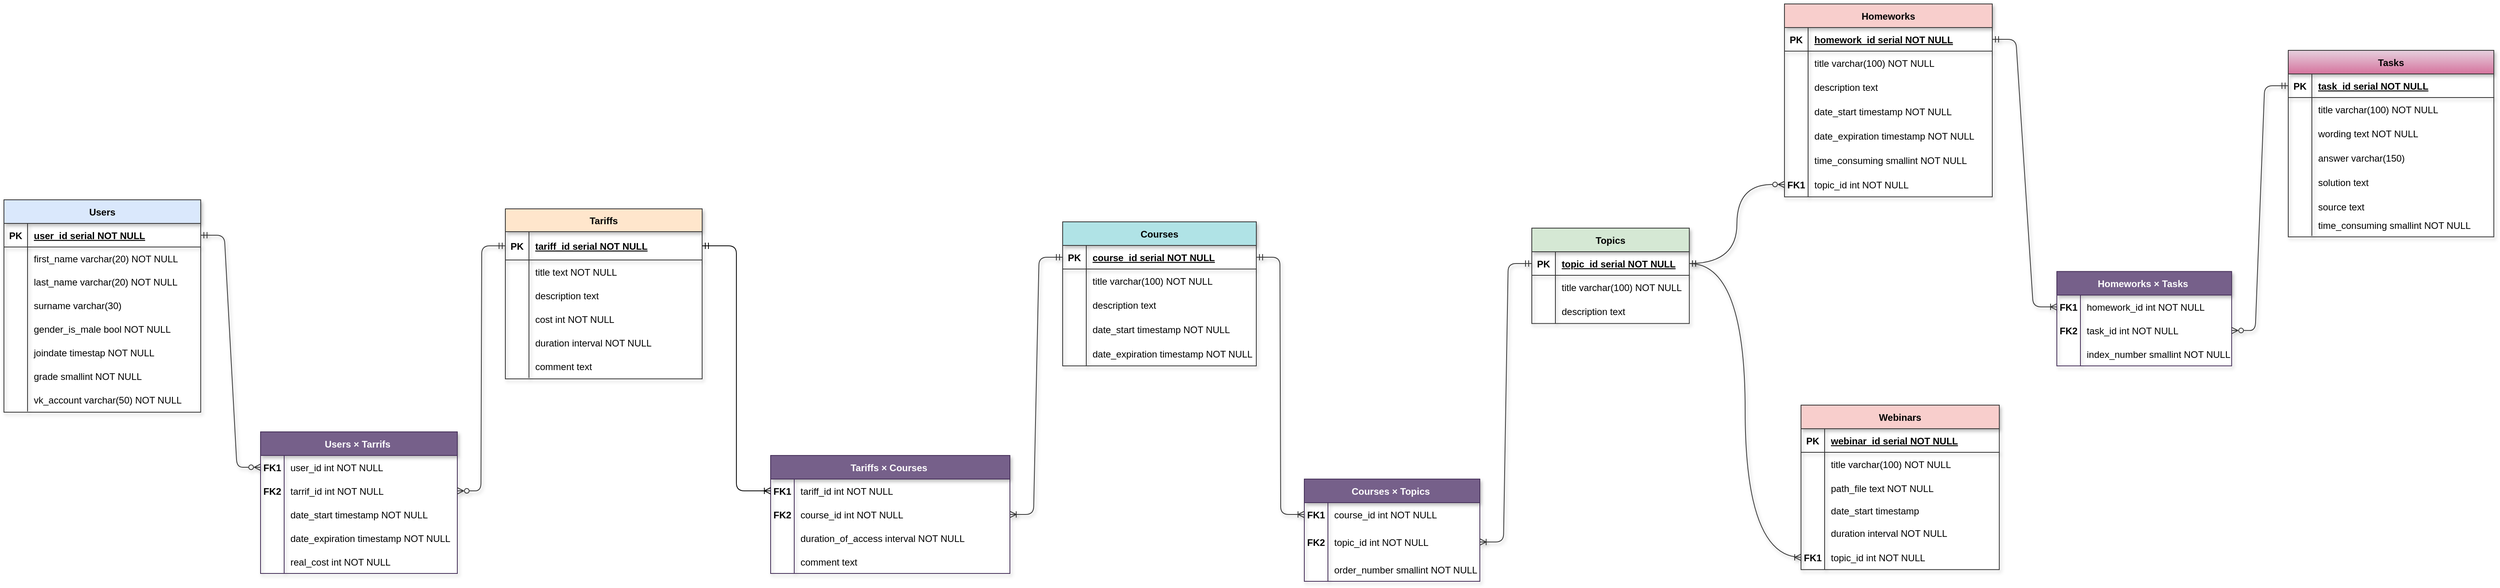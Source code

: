 <mxfile version="24.3.1" type="device" pages="2">
  <diagram id="R2lEEEUBdFMjLlhIrx00" name="ER-logical">
    <mxGraphModel dx="2164" dy="1333" grid="0" gridSize="10" guides="1" tooltips="1" connect="1" arrows="1" fold="1" page="0" pageScale="1" pageWidth="850" pageHeight="1100" math="0" shadow="0" extFonts="Permanent Marker^https://fonts.googleapis.com/css?family=Permanent+Marker">
      <root>
        <mxCell id="0" />
        <mxCell id="1" parent="0" />
        <mxCell id="C-vyLk0tnHw3VtMMgP7b-1" value="" style="edgeStyle=entityRelationEdgeStyle;endArrow=ERzeroToMany;startArrow=ERmandOne;endFill=0;startFill=0;entryX=0;entryY=0.5;entryDx=0;entryDy=0;strokeColor=#333333;shadow=1;" parent="1" source="C-vyLk0tnHw3VtMMgP7b-24" target="4jbiDZdzzQOpLpc6yamV-29" edge="1">
          <mxGeometry width="100" height="100" relative="1" as="geometry">
            <mxPoint x="290" y="346" as="sourcePoint" />
            <mxPoint x="360" y="131" as="targetPoint" />
            <Array as="points">
              <mxPoint x="333" y="216" />
              <mxPoint x="350" y="138" />
              <mxPoint x="-10" y="268" />
            </Array>
          </mxGeometry>
        </mxCell>
        <mxCell id="C-vyLk0tnHw3VtMMgP7b-13" value="Courses" style="shape=table;startSize=30;container=1;collapsible=1;childLayout=tableLayout;fixedRows=1;rowLines=0;fontStyle=1;align=center;resizeLast=1;strokeColor=#333333;shadow=1;fillColor=#b0e3e6;" parent="1" vertex="1">
          <mxGeometry x="1023" y="44.96" width="246.021" height="183.216" as="geometry" />
        </mxCell>
        <mxCell id="C-vyLk0tnHw3VtMMgP7b-14" value="" style="shape=partialRectangle;collapsible=0;dropTarget=0;pointerEvents=0;fillColor=none;points=[[0,0.5],[1,0.5]];portConstraint=eastwest;top=0;left=0;right=0;bottom=1;strokeColor=#333333;shadow=1;" parent="C-vyLk0tnHw3VtMMgP7b-13" vertex="1">
          <mxGeometry y="30" width="246.021" height="30" as="geometry" />
        </mxCell>
        <mxCell id="C-vyLk0tnHw3VtMMgP7b-15" value="PK" style="shape=partialRectangle;overflow=hidden;connectable=0;fillColor=none;top=0;left=0;bottom=0;right=0;fontStyle=1;strokeColor=#333333;shadow=1;" parent="C-vyLk0tnHw3VtMMgP7b-14" vertex="1">
          <mxGeometry width="30" height="30" as="geometry">
            <mxRectangle width="30" height="30" as="alternateBounds" />
          </mxGeometry>
        </mxCell>
        <mxCell id="C-vyLk0tnHw3VtMMgP7b-16" value="course_id serial NOT NULL " style="shape=partialRectangle;overflow=hidden;connectable=0;fillColor=none;top=0;left=0;bottom=0;right=0;align=left;spacingLeft=6;fontStyle=5;strokeColor=#333333;shadow=1;" parent="C-vyLk0tnHw3VtMMgP7b-14" vertex="1">
          <mxGeometry x="30" width="216.021" height="30" as="geometry">
            <mxRectangle width="216.021" height="30" as="alternateBounds" />
          </mxGeometry>
        </mxCell>
        <mxCell id="C-vyLk0tnHw3VtMMgP7b-17" value="" style="shape=partialRectangle;collapsible=0;dropTarget=0;pointerEvents=0;fillColor=none;points=[[0,0.5],[1,0.5]];portConstraint=eastwest;top=0;left=0;right=0;bottom=0;strokeColor=#333333;shadow=1;" parent="C-vyLk0tnHw3VtMMgP7b-13" vertex="1">
          <mxGeometry y="60" width="246.021" height="30" as="geometry" />
        </mxCell>
        <mxCell id="C-vyLk0tnHw3VtMMgP7b-18" value="" style="shape=partialRectangle;overflow=hidden;connectable=0;fillColor=none;top=0;left=0;bottom=0;right=0;strokeColor=#333333;shadow=1;" parent="C-vyLk0tnHw3VtMMgP7b-17" vertex="1">
          <mxGeometry width="30" height="30" as="geometry">
            <mxRectangle width="30" height="30" as="alternateBounds" />
          </mxGeometry>
        </mxCell>
        <mxCell id="C-vyLk0tnHw3VtMMgP7b-19" value="title varchar(100) NOT NULL" style="shape=partialRectangle;overflow=hidden;connectable=0;fillColor=none;top=0;left=0;bottom=0;right=0;align=left;spacingLeft=6;strokeColor=#333333;shadow=1;" parent="C-vyLk0tnHw3VtMMgP7b-17" vertex="1">
          <mxGeometry x="30" width="216.021" height="30" as="geometry">
            <mxRectangle width="216.021" height="30" as="alternateBounds" />
          </mxGeometry>
        </mxCell>
        <mxCell id="C-vyLk0tnHw3VtMMgP7b-20" value="" style="shape=partialRectangle;collapsible=0;dropTarget=0;pointerEvents=0;fillColor=none;points=[[0,0.5],[1,0.5]];portConstraint=eastwest;top=0;left=0;right=0;bottom=0;strokeColor=#333333;shadow=1;" parent="C-vyLk0tnHw3VtMMgP7b-13" vertex="1">
          <mxGeometry y="90" width="246.021" height="31" as="geometry" />
        </mxCell>
        <mxCell id="C-vyLk0tnHw3VtMMgP7b-21" value="" style="shape=partialRectangle;overflow=hidden;connectable=0;fillColor=none;top=0;left=0;bottom=0;right=0;strokeColor=#333333;shadow=1;" parent="C-vyLk0tnHw3VtMMgP7b-20" vertex="1">
          <mxGeometry width="30" height="31" as="geometry">
            <mxRectangle width="30" height="31" as="alternateBounds" />
          </mxGeometry>
        </mxCell>
        <mxCell id="C-vyLk0tnHw3VtMMgP7b-22" value="description text" style="shape=partialRectangle;overflow=hidden;connectable=0;fillColor=none;top=0;left=0;bottom=0;right=0;align=left;spacingLeft=6;strokeColor=#333333;shadow=1;" parent="C-vyLk0tnHw3VtMMgP7b-20" vertex="1">
          <mxGeometry x="30" width="216.021" height="31" as="geometry">
            <mxRectangle width="216.021" height="31" as="alternateBounds" />
          </mxGeometry>
        </mxCell>
        <mxCell id="4jbiDZdzzQOpLpc6yamV-64" style="shape=partialRectangle;collapsible=0;dropTarget=0;pointerEvents=0;fillColor=none;points=[[0,0.5],[1,0.5]];portConstraint=eastwest;top=0;left=0;right=0;bottom=0;strokeColor=#333333;shadow=1;" parent="C-vyLk0tnHw3VtMMgP7b-13" vertex="1">
          <mxGeometry y="121" width="246.021" height="31" as="geometry" />
        </mxCell>
        <mxCell id="4jbiDZdzzQOpLpc6yamV-65" style="shape=partialRectangle;overflow=hidden;connectable=0;fillColor=none;top=0;left=0;bottom=0;right=0;strokeColor=#333333;shadow=1;" parent="4jbiDZdzzQOpLpc6yamV-64" vertex="1">
          <mxGeometry width="30" height="31" as="geometry">
            <mxRectangle width="30" height="31" as="alternateBounds" />
          </mxGeometry>
        </mxCell>
        <mxCell id="4jbiDZdzzQOpLpc6yamV-66" value="date_start timestamp NOT NULL" style="shape=partialRectangle;overflow=hidden;connectable=0;fillColor=none;top=0;left=0;bottom=0;right=0;align=left;spacingLeft=6;strokeColor=#333333;shadow=1;" parent="4jbiDZdzzQOpLpc6yamV-64" vertex="1">
          <mxGeometry x="30" width="216.021" height="31" as="geometry">
            <mxRectangle width="216.021" height="31" as="alternateBounds" />
          </mxGeometry>
        </mxCell>
        <mxCell id="4jbiDZdzzQOpLpc6yamV-67" style="shape=partialRectangle;collapsible=0;dropTarget=0;pointerEvents=0;fillColor=none;points=[[0,0.5],[1,0.5]];portConstraint=eastwest;top=0;left=0;right=0;bottom=0;strokeColor=#333333;shadow=1;" parent="C-vyLk0tnHw3VtMMgP7b-13" vertex="1">
          <mxGeometry y="152" width="246.021" height="31" as="geometry" />
        </mxCell>
        <mxCell id="4jbiDZdzzQOpLpc6yamV-68" style="shape=partialRectangle;overflow=hidden;connectable=0;fillColor=none;top=0;left=0;bottom=0;right=0;strokeColor=#333333;shadow=1;" parent="4jbiDZdzzQOpLpc6yamV-67" vertex="1">
          <mxGeometry width="30" height="31" as="geometry">
            <mxRectangle width="30" height="31" as="alternateBounds" />
          </mxGeometry>
        </mxCell>
        <mxCell id="4jbiDZdzzQOpLpc6yamV-69" value="date_expiration timestamp NOT NULL" style="shape=partialRectangle;overflow=hidden;connectable=0;fillColor=none;top=0;left=0;bottom=0;right=0;align=left;spacingLeft=6;strokeColor=#333333;shadow=1;" parent="4jbiDZdzzQOpLpc6yamV-67" vertex="1">
          <mxGeometry x="30" width="216.021" height="31" as="geometry">
            <mxRectangle width="216.021" height="31" as="alternateBounds" />
          </mxGeometry>
        </mxCell>
        <mxCell id="4jbiDZdzzQOpLpc6yamV-105" value="Topics" style="shape=table;startSize=30;container=1;collapsible=1;childLayout=tableLayout;fixedRows=1;rowLines=0;fontStyle=1;align=center;resizeLast=1;strokeColor=#333333;shadow=1;fillColor=#d5e8d4;perimeterSpacing=6;" parent="1" vertex="1">
          <mxGeometry x="1619" y="53" width="200.111" height="121.216" as="geometry" />
        </mxCell>
        <mxCell id="4jbiDZdzzQOpLpc6yamV-106" value="" style="shape=partialRectangle;collapsible=0;dropTarget=0;pointerEvents=0;fillColor=none;points=[[0,0.5],[1,0.5]];portConstraint=eastwest;top=0;left=0;right=0;bottom=1;strokeColor=#333333;shadow=1;" parent="4jbiDZdzzQOpLpc6yamV-105" vertex="1">
          <mxGeometry y="30" width="200.111" height="30" as="geometry" />
        </mxCell>
        <mxCell id="4jbiDZdzzQOpLpc6yamV-107" value="PK" style="shape=partialRectangle;overflow=hidden;connectable=0;fillColor=none;top=0;left=0;bottom=0;right=0;fontStyle=1;strokeColor=#333333;shadow=1;" parent="4jbiDZdzzQOpLpc6yamV-106" vertex="1">
          <mxGeometry width="30" height="30" as="geometry">
            <mxRectangle width="30" height="30" as="alternateBounds" />
          </mxGeometry>
        </mxCell>
        <mxCell id="4jbiDZdzzQOpLpc6yamV-108" value="topic_id serial NOT NULL " style="shape=partialRectangle;overflow=hidden;connectable=0;fillColor=none;top=0;left=0;bottom=0;right=0;align=left;spacingLeft=6;fontStyle=5;strokeColor=#333333;shadow=1;" parent="4jbiDZdzzQOpLpc6yamV-106" vertex="1">
          <mxGeometry x="30" width="170.111" height="30" as="geometry">
            <mxRectangle width="170.111" height="30" as="alternateBounds" />
          </mxGeometry>
        </mxCell>
        <mxCell id="4jbiDZdzzQOpLpc6yamV-109" value="" style="shape=partialRectangle;collapsible=0;dropTarget=0;pointerEvents=0;fillColor=none;points=[[0,0.5],[1,0.5]];portConstraint=eastwest;top=0;left=0;right=0;bottom=0;strokeColor=#333333;shadow=1;" parent="4jbiDZdzzQOpLpc6yamV-105" vertex="1">
          <mxGeometry y="60" width="200.111" height="30" as="geometry" />
        </mxCell>
        <mxCell id="4jbiDZdzzQOpLpc6yamV-110" value="" style="shape=partialRectangle;overflow=hidden;connectable=0;fillColor=none;top=0;left=0;bottom=0;right=0;strokeColor=#333333;shadow=1;" parent="4jbiDZdzzQOpLpc6yamV-109" vertex="1">
          <mxGeometry width="30" height="30" as="geometry">
            <mxRectangle width="30" height="30" as="alternateBounds" />
          </mxGeometry>
        </mxCell>
        <mxCell id="4jbiDZdzzQOpLpc6yamV-111" value="title varchar(100) NOT NULL" style="shape=partialRectangle;overflow=hidden;connectable=0;fillColor=none;top=0;left=0;bottom=0;right=0;align=left;spacingLeft=6;strokeColor=#333333;shadow=1;" parent="4jbiDZdzzQOpLpc6yamV-109" vertex="1">
          <mxGeometry x="30" width="170.111" height="30" as="geometry">
            <mxRectangle width="170.111" height="30" as="alternateBounds" />
          </mxGeometry>
        </mxCell>
        <mxCell id="4jbiDZdzzQOpLpc6yamV-112" value="" style="shape=partialRectangle;collapsible=0;dropTarget=0;pointerEvents=0;fillColor=none;points=[[0,0.5],[1,0.5]];portConstraint=eastwest;top=0;left=0;right=0;bottom=0;strokeColor=#333333;shadow=1;" parent="4jbiDZdzzQOpLpc6yamV-105" vertex="1">
          <mxGeometry y="90" width="200.111" height="31" as="geometry" />
        </mxCell>
        <mxCell id="4jbiDZdzzQOpLpc6yamV-113" value="" style="shape=partialRectangle;overflow=hidden;connectable=0;fillColor=none;top=0;left=0;bottom=0;right=0;strokeColor=#333333;shadow=1;" parent="4jbiDZdzzQOpLpc6yamV-112" vertex="1">
          <mxGeometry width="30" height="31" as="geometry">
            <mxRectangle width="30" height="31" as="alternateBounds" />
          </mxGeometry>
        </mxCell>
        <mxCell id="4jbiDZdzzQOpLpc6yamV-114" value="description text" style="shape=partialRectangle;overflow=hidden;connectable=0;fillColor=none;top=0;left=0;bottom=0;right=0;align=left;spacingLeft=6;strokeColor=#333333;shadow=1;" parent="4jbiDZdzzQOpLpc6yamV-112" vertex="1">
          <mxGeometry x="30" width="170.111" height="31" as="geometry">
            <mxRectangle width="170.111" height="31" as="alternateBounds" />
          </mxGeometry>
        </mxCell>
        <mxCell id="4jbiDZdzzQOpLpc6yamV-127" value="Homeworks" style="shape=table;startSize=30;container=1;collapsible=1;childLayout=tableLayout;fixedRows=1;rowLines=0;fontStyle=1;align=center;resizeLast=1;shadow=1;fillColor=#f8cecc;strokeColor=#333333;" parent="1" vertex="1">
          <mxGeometry x="1940" y="-232" width="264" height="245.22" as="geometry" />
        </mxCell>
        <mxCell id="4jbiDZdzzQOpLpc6yamV-128" value="" style="shape=partialRectangle;collapsible=0;dropTarget=0;pointerEvents=0;fillColor=none;points=[[0,0.5],[1,0.5]];portConstraint=eastwest;top=0;left=0;right=0;bottom=1;strokeColor=#333333;shadow=1;" parent="4jbiDZdzzQOpLpc6yamV-127" vertex="1">
          <mxGeometry y="30" width="264" height="30" as="geometry" />
        </mxCell>
        <mxCell id="4jbiDZdzzQOpLpc6yamV-129" value="PK" style="shape=partialRectangle;overflow=hidden;connectable=0;fillColor=none;top=0;left=0;bottom=0;right=0;fontStyle=1;strokeColor=#333333;shadow=1;" parent="4jbiDZdzzQOpLpc6yamV-128" vertex="1">
          <mxGeometry width="30" height="30" as="geometry">
            <mxRectangle width="30" height="30" as="alternateBounds" />
          </mxGeometry>
        </mxCell>
        <mxCell id="4jbiDZdzzQOpLpc6yamV-130" value="homework_id serial NOT NULL " style="shape=partialRectangle;overflow=hidden;connectable=0;fillColor=none;top=0;left=0;bottom=0;right=0;align=left;spacingLeft=6;fontStyle=5;strokeColor=#333333;shadow=1;" parent="4jbiDZdzzQOpLpc6yamV-128" vertex="1">
          <mxGeometry x="30" width="234" height="30" as="geometry">
            <mxRectangle width="234" height="30" as="alternateBounds" />
          </mxGeometry>
        </mxCell>
        <mxCell id="4jbiDZdzzQOpLpc6yamV-131" value="" style="shape=partialRectangle;collapsible=0;dropTarget=0;pointerEvents=0;fillColor=none;points=[[0,0.5],[1,0.5]];portConstraint=eastwest;top=0;left=0;right=0;bottom=0;strokeColor=#333333;shadow=1;" parent="4jbiDZdzzQOpLpc6yamV-127" vertex="1">
          <mxGeometry y="60" width="264" height="30" as="geometry" />
        </mxCell>
        <mxCell id="4jbiDZdzzQOpLpc6yamV-132" value="" style="shape=partialRectangle;overflow=hidden;connectable=0;fillColor=none;top=0;left=0;bottom=0;right=0;strokeColor=#333333;shadow=1;" parent="4jbiDZdzzQOpLpc6yamV-131" vertex="1">
          <mxGeometry width="30" height="30" as="geometry">
            <mxRectangle width="30" height="30" as="alternateBounds" />
          </mxGeometry>
        </mxCell>
        <mxCell id="4jbiDZdzzQOpLpc6yamV-133" value="title varchar(100) NOT NULL" style="shape=partialRectangle;overflow=hidden;connectable=0;fillColor=none;top=0;left=0;bottom=0;right=0;align=left;spacingLeft=6;strokeColor=#333333;shadow=1;" parent="4jbiDZdzzQOpLpc6yamV-131" vertex="1">
          <mxGeometry x="30" width="234" height="30" as="geometry">
            <mxRectangle width="234" height="30" as="alternateBounds" />
          </mxGeometry>
        </mxCell>
        <mxCell id="4jbiDZdzzQOpLpc6yamV-134" value="" style="shape=partialRectangle;collapsible=0;dropTarget=0;pointerEvents=0;fillColor=none;points=[[0,0.5],[1,0.5]];portConstraint=eastwest;top=0;left=0;right=0;bottom=0;strokeColor=#333333;shadow=1;" parent="4jbiDZdzzQOpLpc6yamV-127" vertex="1">
          <mxGeometry y="90" width="264" height="31" as="geometry" />
        </mxCell>
        <mxCell id="4jbiDZdzzQOpLpc6yamV-135" value="" style="shape=partialRectangle;overflow=hidden;connectable=0;fillColor=none;top=0;left=0;bottom=0;right=0;strokeColor=#333333;shadow=1;" parent="4jbiDZdzzQOpLpc6yamV-134" vertex="1">
          <mxGeometry width="30" height="31" as="geometry">
            <mxRectangle width="30" height="31" as="alternateBounds" />
          </mxGeometry>
        </mxCell>
        <mxCell id="4jbiDZdzzQOpLpc6yamV-136" value="description text" style="shape=partialRectangle;overflow=hidden;connectable=0;fillColor=none;top=0;left=0;bottom=0;right=0;align=left;spacingLeft=6;strokeColor=#333333;shadow=1;" parent="4jbiDZdzzQOpLpc6yamV-134" vertex="1">
          <mxGeometry x="30" width="234" height="31" as="geometry">
            <mxRectangle width="234" height="31" as="alternateBounds" />
          </mxGeometry>
        </mxCell>
        <mxCell id="4jbiDZdzzQOpLpc6yamV-137" style="shape=partialRectangle;collapsible=0;dropTarget=0;pointerEvents=0;fillColor=none;points=[[0,0.5],[1,0.5]];portConstraint=eastwest;top=0;left=0;right=0;bottom=0;strokeColor=#333333;shadow=1;" parent="4jbiDZdzzQOpLpc6yamV-127" vertex="1">
          <mxGeometry y="121" width="264" height="31" as="geometry" />
        </mxCell>
        <mxCell id="4jbiDZdzzQOpLpc6yamV-138" style="shape=partialRectangle;overflow=hidden;connectable=0;fillColor=none;top=0;left=0;bottom=0;right=0;strokeColor=#333333;shadow=1;" parent="4jbiDZdzzQOpLpc6yamV-137" vertex="1">
          <mxGeometry width="30" height="31" as="geometry">
            <mxRectangle width="30" height="31" as="alternateBounds" />
          </mxGeometry>
        </mxCell>
        <mxCell id="4jbiDZdzzQOpLpc6yamV-139" value="date_start timestamp NOT NULL" style="shape=partialRectangle;overflow=hidden;connectable=0;fillColor=none;top=0;left=0;bottom=0;right=0;align=left;spacingLeft=6;strokeColor=#333333;shadow=1;" parent="4jbiDZdzzQOpLpc6yamV-137" vertex="1">
          <mxGeometry x="30" width="234" height="31" as="geometry">
            <mxRectangle width="234" height="31" as="alternateBounds" />
          </mxGeometry>
        </mxCell>
        <mxCell id="4jbiDZdzzQOpLpc6yamV-140" style="shape=partialRectangle;collapsible=0;dropTarget=0;pointerEvents=0;fillColor=none;points=[[0,0.5],[1,0.5]];portConstraint=eastwest;top=0;left=0;right=0;bottom=0;strokeColor=#333333;shadow=1;" parent="4jbiDZdzzQOpLpc6yamV-127" vertex="1">
          <mxGeometry y="152" width="264" height="31" as="geometry" />
        </mxCell>
        <mxCell id="4jbiDZdzzQOpLpc6yamV-141" style="shape=partialRectangle;overflow=hidden;connectable=0;fillColor=none;top=0;left=0;bottom=0;right=0;strokeColor=#333333;shadow=1;" parent="4jbiDZdzzQOpLpc6yamV-140" vertex="1">
          <mxGeometry width="30" height="31" as="geometry">
            <mxRectangle width="30" height="31" as="alternateBounds" />
          </mxGeometry>
        </mxCell>
        <mxCell id="4jbiDZdzzQOpLpc6yamV-142" value="date_expiration timestamp NOT NULL" style="shape=partialRectangle;overflow=hidden;connectable=0;fillColor=none;top=0;left=0;bottom=0;right=0;align=left;spacingLeft=6;strokeColor=#333333;shadow=1;" parent="4jbiDZdzzQOpLpc6yamV-140" vertex="1">
          <mxGeometry x="30" width="234" height="31" as="geometry">
            <mxRectangle width="234" height="31" as="alternateBounds" />
          </mxGeometry>
        </mxCell>
        <mxCell id="t2Yz8JFwzZP5bNvqEuDU-12" style="shape=partialRectangle;collapsible=0;dropTarget=0;pointerEvents=0;fillColor=none;points=[[0,0.5],[1,0.5]];portConstraint=eastwest;top=0;left=0;right=0;bottom=0;strokeColor=#333333;shadow=1;" parent="4jbiDZdzzQOpLpc6yamV-127" vertex="1">
          <mxGeometry y="183" width="264" height="31" as="geometry" />
        </mxCell>
        <mxCell id="t2Yz8JFwzZP5bNvqEuDU-13" style="shape=partialRectangle;overflow=hidden;connectable=0;fillColor=none;top=0;left=0;bottom=0;right=0;strokeColor=#333333;shadow=1;" parent="t2Yz8JFwzZP5bNvqEuDU-12" vertex="1">
          <mxGeometry width="30" height="31" as="geometry">
            <mxRectangle width="30" height="31" as="alternateBounds" />
          </mxGeometry>
        </mxCell>
        <mxCell id="t2Yz8JFwzZP5bNvqEuDU-14" value="time_consuming smallint NOT NULL" style="shape=partialRectangle;overflow=hidden;connectable=0;fillColor=none;top=0;left=0;bottom=0;right=0;align=left;spacingLeft=6;strokeColor=#333333;shadow=1;" parent="t2Yz8JFwzZP5bNvqEuDU-12" vertex="1">
          <mxGeometry x="30" width="234" height="31" as="geometry">
            <mxRectangle width="234" height="31" as="alternateBounds" />
          </mxGeometry>
        </mxCell>
        <mxCell id="4jbiDZdzzQOpLpc6yamV-181" style="shape=partialRectangle;collapsible=0;dropTarget=0;pointerEvents=0;fillColor=none;points=[[0,0.5],[1,0.5]];portConstraint=eastwest;top=0;left=0;right=0;bottom=0;strokeColor=#333333;shadow=1;" parent="4jbiDZdzzQOpLpc6yamV-127" vertex="1">
          <mxGeometry y="214" width="264" height="31" as="geometry" />
        </mxCell>
        <mxCell id="4jbiDZdzzQOpLpc6yamV-182" value="FK1" style="shape=partialRectangle;overflow=hidden;connectable=0;fillColor=none;top=0;left=0;bottom=0;right=0;fontStyle=1;strokeColor=#333333;shadow=1;" parent="4jbiDZdzzQOpLpc6yamV-181" vertex="1">
          <mxGeometry width="30" height="31" as="geometry">
            <mxRectangle width="30" height="31" as="alternateBounds" />
          </mxGeometry>
        </mxCell>
        <mxCell id="4jbiDZdzzQOpLpc6yamV-183" value="topic_id int NOT NULL" style="shape=partialRectangle;overflow=hidden;connectable=0;fillColor=none;top=0;left=0;bottom=0;right=0;align=left;spacingLeft=6;strokeColor=#333333;shadow=1;" parent="4jbiDZdzzQOpLpc6yamV-181" vertex="1">
          <mxGeometry x="30" width="234" height="31" as="geometry">
            <mxRectangle width="234" height="31" as="alternateBounds" />
          </mxGeometry>
        </mxCell>
        <mxCell id="4jbiDZdzzQOpLpc6yamV-146" value="Webinars" style="shape=table;startSize=30;container=1;collapsible=1;childLayout=tableLayout;fixedRows=1;rowLines=0;fontStyle=1;align=center;resizeLast=1;strokeColor=#333333;shadow=1;fillColor=#f8cecc;" parent="1" vertex="1">
          <mxGeometry x="1961" y="278" width="251.905" height="209.097" as="geometry" />
        </mxCell>
        <mxCell id="4jbiDZdzzQOpLpc6yamV-147" value="" style="shape=partialRectangle;collapsible=0;dropTarget=0;pointerEvents=0;fillColor=none;points=[[0,0.5],[1,0.5]];portConstraint=eastwest;top=0;left=0;right=0;bottom=1;strokeColor=#333333;shadow=1;" parent="4jbiDZdzzQOpLpc6yamV-146" vertex="1">
          <mxGeometry y="30" width="251.905" height="30" as="geometry" />
        </mxCell>
        <mxCell id="4jbiDZdzzQOpLpc6yamV-148" value="PK" style="shape=partialRectangle;overflow=hidden;connectable=0;fillColor=none;top=0;left=0;bottom=0;right=0;fontStyle=1;strokeColor=#333333;shadow=1;" parent="4jbiDZdzzQOpLpc6yamV-147" vertex="1">
          <mxGeometry width="30" height="30" as="geometry">
            <mxRectangle width="30" height="30" as="alternateBounds" />
          </mxGeometry>
        </mxCell>
        <mxCell id="4jbiDZdzzQOpLpc6yamV-149" value="webinar_id serial NOT NULL " style="shape=partialRectangle;overflow=hidden;connectable=0;fillColor=none;top=0;left=0;bottom=0;right=0;align=left;spacingLeft=6;fontStyle=5;strokeColor=#333333;shadow=1;" parent="4jbiDZdzzQOpLpc6yamV-147" vertex="1">
          <mxGeometry x="30" width="221.905" height="30" as="geometry">
            <mxRectangle width="221.905" height="30" as="alternateBounds" />
          </mxGeometry>
        </mxCell>
        <mxCell id="4jbiDZdzzQOpLpc6yamV-150" value="" style="shape=partialRectangle;collapsible=0;dropTarget=0;pointerEvents=0;fillColor=none;points=[[0,0.5],[1,0.5]];portConstraint=eastwest;top=0;left=0;right=0;bottom=0;strokeColor=#333333;shadow=1;" parent="4jbiDZdzzQOpLpc6yamV-146" vertex="1">
          <mxGeometry y="60" width="251.905" height="30" as="geometry" />
        </mxCell>
        <mxCell id="4jbiDZdzzQOpLpc6yamV-151" value="" style="shape=partialRectangle;overflow=hidden;connectable=0;fillColor=none;top=0;left=0;bottom=0;right=0;strokeColor=#333333;shadow=1;" parent="4jbiDZdzzQOpLpc6yamV-150" vertex="1">
          <mxGeometry width="30" height="30" as="geometry">
            <mxRectangle width="30" height="30" as="alternateBounds" />
          </mxGeometry>
        </mxCell>
        <mxCell id="4jbiDZdzzQOpLpc6yamV-152" value="title varchar(100) NOT NULL" style="shape=partialRectangle;overflow=hidden;connectable=0;fillColor=none;top=0;left=0;bottom=0;right=0;align=left;spacingLeft=6;strokeColor=#333333;shadow=1;" parent="4jbiDZdzzQOpLpc6yamV-150" vertex="1">
          <mxGeometry x="30" width="221.905" height="30" as="geometry">
            <mxRectangle width="221.905" height="30" as="alternateBounds" />
          </mxGeometry>
        </mxCell>
        <mxCell id="4jbiDZdzzQOpLpc6yamV-153" value="" style="shape=partialRectangle;collapsible=0;dropTarget=0;pointerEvents=0;fillColor=none;points=[[0,0.5],[1,0.5]];portConstraint=eastwest;top=0;left=0;right=0;bottom=0;strokeColor=#333333;shadow=1;" parent="4jbiDZdzzQOpLpc6yamV-146" vertex="1">
          <mxGeometry y="90" width="251.905" height="31" as="geometry" />
        </mxCell>
        <mxCell id="4jbiDZdzzQOpLpc6yamV-154" value="" style="shape=partialRectangle;overflow=hidden;connectable=0;fillColor=none;top=0;left=0;bottom=0;right=0;strokeColor=#333333;shadow=1;" parent="4jbiDZdzzQOpLpc6yamV-153" vertex="1">
          <mxGeometry width="30" height="31" as="geometry">
            <mxRectangle width="30" height="31" as="alternateBounds" />
          </mxGeometry>
        </mxCell>
        <mxCell id="4jbiDZdzzQOpLpc6yamV-155" value="path_file text NOT NULL" style="shape=partialRectangle;overflow=hidden;connectable=0;fillColor=none;top=0;left=0;bottom=0;right=0;align=left;spacingLeft=6;strokeColor=#333333;shadow=1;" parent="4jbiDZdzzQOpLpc6yamV-153" vertex="1">
          <mxGeometry x="30" width="221.905" height="31" as="geometry">
            <mxRectangle width="221.905" height="31" as="alternateBounds" />
          </mxGeometry>
        </mxCell>
        <mxCell id="4jbiDZdzzQOpLpc6yamV-156" style="shape=partialRectangle;collapsible=0;dropTarget=0;pointerEvents=0;fillColor=none;points=[[0,0.5],[1,0.5]];portConstraint=eastwest;top=0;left=0;right=0;bottom=0;strokeColor=#333333;shadow=1;" parent="4jbiDZdzzQOpLpc6yamV-146" vertex="1">
          <mxGeometry y="121" width="251.905" height="26" as="geometry" />
        </mxCell>
        <mxCell id="4jbiDZdzzQOpLpc6yamV-157" style="shape=partialRectangle;overflow=hidden;connectable=0;fillColor=none;top=0;left=0;bottom=0;right=0;strokeColor=#333333;shadow=1;" parent="4jbiDZdzzQOpLpc6yamV-156" vertex="1">
          <mxGeometry width="30" height="26" as="geometry">
            <mxRectangle width="30" height="26" as="alternateBounds" />
          </mxGeometry>
        </mxCell>
        <mxCell id="4jbiDZdzzQOpLpc6yamV-158" value="date_start timestamp" style="shape=partialRectangle;overflow=hidden;connectable=0;fillColor=none;top=0;left=0;bottom=0;right=0;align=left;spacingLeft=6;strokeColor=#333333;shadow=1;" parent="4jbiDZdzzQOpLpc6yamV-156" vertex="1">
          <mxGeometry x="30" width="221.905" height="26" as="geometry">
            <mxRectangle width="221.905" height="26" as="alternateBounds" />
          </mxGeometry>
        </mxCell>
        <mxCell id="4jbiDZdzzQOpLpc6yamV-159" style="shape=partialRectangle;collapsible=0;dropTarget=0;pointerEvents=0;fillColor=none;points=[[0,0.5],[1,0.5]];portConstraint=eastwest;top=0;left=0;right=0;bottom=0;strokeColor=#333333;shadow=1;" parent="4jbiDZdzzQOpLpc6yamV-146" vertex="1">
          <mxGeometry y="147" width="251.905" height="31" as="geometry" />
        </mxCell>
        <mxCell id="4jbiDZdzzQOpLpc6yamV-160" style="shape=partialRectangle;overflow=hidden;connectable=0;fillColor=none;top=0;left=0;bottom=0;right=0;strokeColor=#333333;shadow=1;" parent="4jbiDZdzzQOpLpc6yamV-159" vertex="1">
          <mxGeometry width="30" height="31" as="geometry">
            <mxRectangle width="30" height="31" as="alternateBounds" />
          </mxGeometry>
        </mxCell>
        <mxCell id="4jbiDZdzzQOpLpc6yamV-161" value="duration interval NOT NULL" style="shape=partialRectangle;overflow=hidden;connectable=0;fillColor=none;top=0;left=0;bottom=0;right=0;align=left;spacingLeft=6;strokeColor=#333333;shadow=1;" parent="4jbiDZdzzQOpLpc6yamV-159" vertex="1">
          <mxGeometry x="30" width="221.905" height="31" as="geometry">
            <mxRectangle width="221.905" height="31" as="alternateBounds" />
          </mxGeometry>
        </mxCell>
        <mxCell id="4jbiDZdzzQOpLpc6yamV-184" style="shape=partialRectangle;collapsible=0;dropTarget=0;pointerEvents=0;fillColor=none;points=[[0,0.5],[1,0.5]];portConstraint=eastwest;top=0;left=0;right=0;bottom=0;strokeColor=#333333;shadow=1;" parent="4jbiDZdzzQOpLpc6yamV-146" vertex="1">
          <mxGeometry y="178" width="251.905" height="31" as="geometry" />
        </mxCell>
        <mxCell id="4jbiDZdzzQOpLpc6yamV-185" value="FK1" style="shape=partialRectangle;overflow=hidden;connectable=0;fillColor=none;top=0;left=0;bottom=0;right=0;fontStyle=1;strokeColor=#333333;shadow=1;" parent="4jbiDZdzzQOpLpc6yamV-184" vertex="1">
          <mxGeometry width="30" height="31" as="geometry">
            <mxRectangle width="30" height="31" as="alternateBounds" />
          </mxGeometry>
        </mxCell>
        <mxCell id="4jbiDZdzzQOpLpc6yamV-186" value="topic_id int NOT NULL" style="shape=partialRectangle;overflow=hidden;connectable=0;fillColor=none;top=0;left=0;bottom=0;right=0;align=left;spacingLeft=6;strokeColor=#333333;shadow=1;" parent="4jbiDZdzzQOpLpc6yamV-184" vertex="1">
          <mxGeometry x="30" width="221.905" height="31" as="geometry">
            <mxRectangle width="221.905" height="31" as="alternateBounds" />
          </mxGeometry>
        </mxCell>
        <mxCell id="4jbiDZdzzQOpLpc6yamV-162" value="Tasks" style="shape=table;startSize=30;container=1;collapsible=1;childLayout=tableLayout;fixedRows=1;rowLines=0;fontStyle=1;align=center;resizeLast=1;shadow=1;fillColor=#e6d0de;strokeColor=#333333;gradientColor=#d5739d;" parent="1" vertex="1">
          <mxGeometry x="2580" y="-173" width="261.154" height="237.121" as="geometry" />
        </mxCell>
        <mxCell id="4jbiDZdzzQOpLpc6yamV-163" value="" style="shape=partialRectangle;collapsible=0;dropTarget=0;pointerEvents=0;fillColor=none;points=[[0,0.5],[1,0.5]];portConstraint=eastwest;top=0;left=0;right=0;bottom=1;strokeColor=#333333;shadow=1;" parent="4jbiDZdzzQOpLpc6yamV-162" vertex="1">
          <mxGeometry y="30" width="261.154" height="30" as="geometry" />
        </mxCell>
        <mxCell id="4jbiDZdzzQOpLpc6yamV-164" value="PK" style="shape=partialRectangle;overflow=hidden;connectable=0;fillColor=none;top=0;left=0;bottom=0;right=0;fontStyle=1;strokeColor=#333333;shadow=1;" parent="4jbiDZdzzQOpLpc6yamV-163" vertex="1">
          <mxGeometry width="30" height="30" as="geometry">
            <mxRectangle width="30" height="30" as="alternateBounds" />
          </mxGeometry>
        </mxCell>
        <mxCell id="4jbiDZdzzQOpLpc6yamV-165" value="task_id serial NOT NULL " style="shape=partialRectangle;overflow=hidden;connectable=0;fillColor=none;top=0;left=0;bottom=0;right=0;align=left;spacingLeft=6;fontStyle=5;strokeColor=#333333;shadow=1;" parent="4jbiDZdzzQOpLpc6yamV-163" vertex="1">
          <mxGeometry x="30" width="231.154" height="30" as="geometry">
            <mxRectangle width="231.154" height="30" as="alternateBounds" />
          </mxGeometry>
        </mxCell>
        <mxCell id="4jbiDZdzzQOpLpc6yamV-166" value="" style="shape=partialRectangle;collapsible=0;dropTarget=0;pointerEvents=0;fillColor=none;points=[[0,0.5],[1,0.5]];portConstraint=eastwest;top=0;left=0;right=0;bottom=0;strokeColor=#333333;shadow=1;" parent="4jbiDZdzzQOpLpc6yamV-162" vertex="1">
          <mxGeometry y="60" width="261.154" height="30" as="geometry" />
        </mxCell>
        <mxCell id="4jbiDZdzzQOpLpc6yamV-167" value="" style="shape=partialRectangle;overflow=hidden;connectable=0;fillColor=none;top=0;left=0;bottom=0;right=0;strokeColor=#333333;shadow=1;" parent="4jbiDZdzzQOpLpc6yamV-166" vertex="1">
          <mxGeometry width="30" height="30" as="geometry">
            <mxRectangle width="30" height="30" as="alternateBounds" />
          </mxGeometry>
        </mxCell>
        <mxCell id="4jbiDZdzzQOpLpc6yamV-168" value="title varchar(100) NOT NULL" style="shape=partialRectangle;overflow=hidden;connectable=0;fillColor=none;top=0;left=0;bottom=0;right=0;align=left;spacingLeft=6;strokeColor=#333333;shadow=1;" parent="4jbiDZdzzQOpLpc6yamV-166" vertex="1">
          <mxGeometry x="30" width="231.154" height="30" as="geometry">
            <mxRectangle width="231.154" height="30" as="alternateBounds" />
          </mxGeometry>
        </mxCell>
        <mxCell id="4jbiDZdzzQOpLpc6yamV-169" value="" style="shape=partialRectangle;collapsible=0;dropTarget=0;pointerEvents=0;fillColor=none;points=[[0,0.5],[1,0.5]];portConstraint=eastwest;top=0;left=0;right=0;bottom=0;strokeColor=#333333;shadow=1;" parent="4jbiDZdzzQOpLpc6yamV-162" vertex="1">
          <mxGeometry y="90" width="261.154" height="31" as="geometry" />
        </mxCell>
        <mxCell id="4jbiDZdzzQOpLpc6yamV-170" value="" style="shape=partialRectangle;overflow=hidden;connectable=0;fillColor=none;top=0;left=0;bottom=0;right=0;strokeColor=#333333;shadow=1;" parent="4jbiDZdzzQOpLpc6yamV-169" vertex="1">
          <mxGeometry width="30" height="31" as="geometry">
            <mxRectangle width="30" height="31" as="alternateBounds" />
          </mxGeometry>
        </mxCell>
        <mxCell id="4jbiDZdzzQOpLpc6yamV-171" value="wording text NOT NULL" style="shape=partialRectangle;overflow=hidden;connectable=0;fillColor=none;top=0;left=0;bottom=0;right=0;align=left;spacingLeft=6;strokeColor=#333333;shadow=1;" parent="4jbiDZdzzQOpLpc6yamV-169" vertex="1">
          <mxGeometry x="30" width="231.154" height="31" as="geometry">
            <mxRectangle width="231.154" height="31" as="alternateBounds" />
          </mxGeometry>
        </mxCell>
        <mxCell id="4jbiDZdzzQOpLpc6yamV-172" style="shape=partialRectangle;collapsible=0;dropTarget=0;pointerEvents=0;fillColor=none;points=[[0,0.5],[1,0.5]];portConstraint=eastwest;top=0;left=0;right=0;bottom=0;strokeColor=#333333;shadow=1;" parent="4jbiDZdzzQOpLpc6yamV-162" vertex="1">
          <mxGeometry y="121" width="261.154" height="31" as="geometry" />
        </mxCell>
        <mxCell id="4jbiDZdzzQOpLpc6yamV-173" style="shape=partialRectangle;overflow=hidden;connectable=0;fillColor=none;top=0;left=0;bottom=0;right=0;strokeColor=#333333;shadow=1;" parent="4jbiDZdzzQOpLpc6yamV-172" vertex="1">
          <mxGeometry width="30" height="31" as="geometry">
            <mxRectangle width="30" height="31" as="alternateBounds" />
          </mxGeometry>
        </mxCell>
        <mxCell id="4jbiDZdzzQOpLpc6yamV-174" value="answer varchar(150)" style="shape=partialRectangle;overflow=hidden;connectable=0;fillColor=none;top=0;left=0;bottom=0;right=0;align=left;spacingLeft=6;strokeColor=#333333;shadow=1;" parent="4jbiDZdzzQOpLpc6yamV-172" vertex="1">
          <mxGeometry x="30" width="231.154" height="31" as="geometry">
            <mxRectangle width="231.154" height="31" as="alternateBounds" />
          </mxGeometry>
        </mxCell>
        <mxCell id="4jbiDZdzzQOpLpc6yamV-175" style="shape=partialRectangle;collapsible=0;dropTarget=0;pointerEvents=0;fillColor=none;points=[[0,0.5],[1,0.5]];portConstraint=eastwest;top=0;left=0;right=0;bottom=0;strokeColor=#333333;shadow=1;" parent="4jbiDZdzzQOpLpc6yamV-162" vertex="1">
          <mxGeometry y="152" width="261.154" height="31" as="geometry" />
        </mxCell>
        <mxCell id="4jbiDZdzzQOpLpc6yamV-176" style="shape=partialRectangle;overflow=hidden;connectable=0;fillColor=none;top=0;left=0;bottom=0;right=0;strokeColor=#333333;shadow=1;" parent="4jbiDZdzzQOpLpc6yamV-175" vertex="1">
          <mxGeometry width="30" height="31" as="geometry">
            <mxRectangle width="30" height="31" as="alternateBounds" />
          </mxGeometry>
        </mxCell>
        <mxCell id="4jbiDZdzzQOpLpc6yamV-177" value="solution text" style="shape=partialRectangle;overflow=hidden;connectable=0;fillColor=none;top=0;left=0;bottom=0;right=0;align=left;spacingLeft=6;strokeColor=#333333;shadow=1;" parent="4jbiDZdzzQOpLpc6yamV-175" vertex="1">
          <mxGeometry x="30" width="231.154" height="31" as="geometry">
            <mxRectangle width="231.154" height="31" as="alternateBounds" />
          </mxGeometry>
        </mxCell>
        <mxCell id="4jbiDZdzzQOpLpc6yamV-199" style="shape=partialRectangle;collapsible=0;dropTarget=0;pointerEvents=0;fillColor=none;points=[[0,0.5],[1,0.5]];portConstraint=eastwest;top=0;left=0;right=0;bottom=0;strokeColor=#333333;shadow=1;" parent="4jbiDZdzzQOpLpc6yamV-162" vertex="1">
          <mxGeometry y="183" width="261.154" height="31" as="geometry" />
        </mxCell>
        <mxCell id="4jbiDZdzzQOpLpc6yamV-200" style="shape=partialRectangle;overflow=hidden;connectable=0;fillColor=none;top=0;left=0;bottom=0;right=0;strokeColor=#333333;shadow=1;" parent="4jbiDZdzzQOpLpc6yamV-199" vertex="1">
          <mxGeometry width="30" height="31" as="geometry">
            <mxRectangle width="30" height="31" as="alternateBounds" />
          </mxGeometry>
        </mxCell>
        <mxCell id="4jbiDZdzzQOpLpc6yamV-201" value="source text" style="shape=partialRectangle;overflow=hidden;connectable=0;fillColor=none;top=0;left=0;bottom=0;right=0;align=left;spacingLeft=6;strokeColor=#333333;shadow=1;" parent="4jbiDZdzzQOpLpc6yamV-199" vertex="1">
          <mxGeometry x="30" width="231.154" height="31" as="geometry">
            <mxRectangle width="231.154" height="31" as="alternateBounds" />
          </mxGeometry>
        </mxCell>
        <mxCell id="pXtRiNFK0CuKUffrxdCo-1" style="shape=partialRectangle;collapsible=0;dropTarget=0;pointerEvents=0;fillColor=none;points=[[0,0.5],[1,0.5]];portConstraint=eastwest;top=0;left=0;right=0;bottom=0;strokeColor=#333333;shadow=1;" parent="4jbiDZdzzQOpLpc6yamV-162" vertex="1">
          <mxGeometry y="214" width="261.154" height="22" as="geometry" />
        </mxCell>
        <mxCell id="pXtRiNFK0CuKUffrxdCo-2" style="shape=partialRectangle;overflow=hidden;connectable=0;fillColor=none;top=0;left=0;bottom=0;right=0;strokeColor=#333333;shadow=1;" parent="pXtRiNFK0CuKUffrxdCo-1" vertex="1">
          <mxGeometry width="30" height="22" as="geometry">
            <mxRectangle width="30" height="22" as="alternateBounds" />
          </mxGeometry>
        </mxCell>
        <mxCell id="pXtRiNFK0CuKUffrxdCo-3" value="time_consuming smallint NOT NULL&#xa;" style="shape=partialRectangle;overflow=hidden;connectable=0;fillColor=none;top=0;left=0;bottom=0;right=0;align=left;spacingLeft=6;strokeColor=#333333;shadow=1;" parent="pXtRiNFK0CuKUffrxdCo-1" vertex="1">
          <mxGeometry x="30" width="231.154" height="22" as="geometry">
            <mxRectangle width="231.154" height="22" as="alternateBounds" />
          </mxGeometry>
        </mxCell>
        <mxCell id="4jbiDZdzzQOpLpc6yamV-195" style="edgeStyle=orthogonalEdgeStyle;rounded=0;orthogonalLoop=1;jettySize=auto;html=1;exitX=0;exitY=0.5;exitDx=0;exitDy=0;curved=1;endArrow=ERmandOne;endFill=0;startArrow=ERoneToMany;startFill=0;entryX=1;entryY=0.5;entryDx=0;entryDy=0;strokeColor=#333333;shadow=1;" parent="1" source="4jbiDZdzzQOpLpc6yamV-184" target="4jbiDZdzzQOpLpc6yamV-106" edge="1">
          <mxGeometry relative="1" as="geometry">
            <mxPoint x="1251" y="101" as="targetPoint" />
          </mxGeometry>
        </mxCell>
        <mxCell id="4jbiDZdzzQOpLpc6yamV-196" style="edgeStyle=orthogonalEdgeStyle;rounded=0;orthogonalLoop=1;jettySize=auto;html=1;exitX=0;exitY=0.5;exitDx=0;exitDy=0;curved=1;endArrow=ERmandOne;endFill=0;startArrow=ERzeroToMany;startFill=0;entryX=1;entryY=0.5;entryDx=0;entryDy=0;strokeColor=#333333;shadow=1;" parent="1" source="4jbiDZdzzQOpLpc6yamV-181" target="4jbiDZdzzQOpLpc6yamV-106" edge="1">
          <mxGeometry relative="1" as="geometry">
            <mxPoint x="1337" y="352" as="sourcePoint" />
            <mxPoint x="1244" y="86" as="targetPoint" />
          </mxGeometry>
        </mxCell>
        <mxCell id="4jbiDZdzzQOpLpc6yamV-198" value="" style="edgeStyle=entityRelationEdgeStyle;endArrow=ERmandOne;startArrow=ERoneToMany;endFill=0;startFill=0;exitX=0;exitY=0.5;exitDx=0;exitDy=0;entryX=1;entryY=0.5;entryDx=0;entryDy=0;strokeColor=#333333;shadow=1;" parent="1" source="4jbiDZdzzQOpLpc6yamV-220" target="4jbiDZdzzQOpLpc6yamV-128" edge="1">
          <mxGeometry width="100" height="100" relative="1" as="geometry">
            <mxPoint x="1948" y="151.37" as="sourcePoint" />
            <mxPoint x="2069" y="231.04" as="targetPoint" />
            <Array as="points">
              <mxPoint x="1453" y="392.37" />
              <mxPoint x="1441" y="396.37" />
              <mxPoint x="1458" y="342.37" />
              <mxPoint x="1450" y="405.37" />
              <mxPoint x="1447" y="396.37" />
            </Array>
          </mxGeometry>
        </mxCell>
        <mxCell id="4jbiDZdzzQOpLpc6yamV-206" value="Courses × Topics " style="shape=table;startSize=30;container=1;collapsible=1;childLayout=tableLayout;fixedRows=1;rowLines=0;fontStyle=1;align=center;resizeLast=1;strokeColor=#432D57;shadow=1;fillColor=#76608a;fontColor=#ffffff;" parent="1" vertex="1">
          <mxGeometry x="1330" y="372" width="223" height="130" as="geometry" />
        </mxCell>
        <mxCell id="4jbiDZdzzQOpLpc6yamV-207" value="" style="shape=partialRectangle;collapsible=0;dropTarget=0;pointerEvents=0;fillColor=none;points=[[0,0.5],[1,0.5]];portConstraint=eastwest;top=0;left=0;right=0;bottom=0;strokeColor=#333333;shadow=1;" parent="4jbiDZdzzQOpLpc6yamV-206" vertex="1">
          <mxGeometry y="30" width="223" height="30" as="geometry" />
        </mxCell>
        <mxCell id="4jbiDZdzzQOpLpc6yamV-208" value="FK1" style="shape=partialRectangle;overflow=hidden;connectable=0;fillColor=none;top=0;left=0;bottom=0;right=0;fontStyle=1;strokeColor=#333333;shadow=1;" parent="4jbiDZdzzQOpLpc6yamV-207" vertex="1">
          <mxGeometry width="30" height="30" as="geometry">
            <mxRectangle width="30" height="30" as="alternateBounds" />
          </mxGeometry>
        </mxCell>
        <mxCell id="4jbiDZdzzQOpLpc6yamV-209" value="course_id int NOT NULL" style="shape=partialRectangle;overflow=hidden;connectable=0;fillColor=none;top=0;left=0;bottom=0;right=0;align=left;spacingLeft=6;strokeColor=#333333;shadow=1;" parent="4jbiDZdzzQOpLpc6yamV-207" vertex="1">
          <mxGeometry x="30" width="193" height="30" as="geometry">
            <mxRectangle width="193" height="30" as="alternateBounds" />
          </mxGeometry>
        </mxCell>
        <mxCell id="4jbiDZdzzQOpLpc6yamV-210" value="" style="shape=partialRectangle;collapsible=0;dropTarget=0;pointerEvents=0;fillColor=none;points=[[0,0.5],[1,0.5]];portConstraint=eastwest;top=0;left=0;right=0;bottom=0;strokeColor=#333333;shadow=1;" parent="4jbiDZdzzQOpLpc6yamV-206" vertex="1">
          <mxGeometry y="60" width="223" height="40" as="geometry" />
        </mxCell>
        <mxCell id="4jbiDZdzzQOpLpc6yamV-211" value="FK2" style="shape=partialRectangle;overflow=hidden;connectable=0;fillColor=none;top=0;left=0;bottom=0;right=0;fontStyle=1;strokeColor=#333333;shadow=1;" parent="4jbiDZdzzQOpLpc6yamV-210" vertex="1">
          <mxGeometry width="30" height="40" as="geometry">
            <mxRectangle width="30" height="40" as="alternateBounds" />
          </mxGeometry>
        </mxCell>
        <mxCell id="4jbiDZdzzQOpLpc6yamV-212" value="topic_id int NOT NULL" style="shape=partialRectangle;overflow=hidden;connectable=0;fillColor=none;top=0;left=0;bottom=0;right=0;align=left;spacingLeft=6;strokeColor=#333333;shadow=1;" parent="4jbiDZdzzQOpLpc6yamV-210" vertex="1">
          <mxGeometry x="30" width="193" height="40" as="geometry">
            <mxRectangle width="193" height="40" as="alternateBounds" />
          </mxGeometry>
        </mxCell>
        <mxCell id="t2Yz8JFwzZP5bNvqEuDU-4" style="shape=partialRectangle;collapsible=0;dropTarget=0;pointerEvents=0;fillColor=none;points=[[0,0.5],[1,0.5]];portConstraint=eastwest;top=0;left=0;right=0;bottom=0;strokeColor=#333333;shadow=1;" parent="4jbiDZdzzQOpLpc6yamV-206" vertex="1">
          <mxGeometry y="100" width="223" height="30" as="geometry" />
        </mxCell>
        <mxCell id="t2Yz8JFwzZP5bNvqEuDU-5" style="shape=partialRectangle;overflow=hidden;connectable=0;fillColor=none;top=0;left=0;bottom=0;right=0;fontStyle=1;strokeColor=#333333;shadow=1;" parent="t2Yz8JFwzZP5bNvqEuDU-4" vertex="1">
          <mxGeometry width="30" height="30" as="geometry">
            <mxRectangle width="30" height="30" as="alternateBounds" />
          </mxGeometry>
        </mxCell>
        <mxCell id="t2Yz8JFwzZP5bNvqEuDU-6" value="order_number smallint NOT NULL" style="shape=partialRectangle;overflow=hidden;connectable=0;fillColor=none;top=0;left=0;bottom=0;right=0;align=left;spacingLeft=6;strokeColor=#333333;shadow=1;" parent="t2Yz8JFwzZP5bNvqEuDU-4" vertex="1">
          <mxGeometry x="30" width="193" height="30" as="geometry">
            <mxRectangle width="193" height="30" as="alternateBounds" />
          </mxGeometry>
        </mxCell>
        <mxCell id="4jbiDZdzzQOpLpc6yamV-219" value="Homeworks × Tasks " style="shape=table;startSize=30;container=1;collapsible=1;childLayout=tableLayout;fixedRows=1;rowLines=0;fontStyle=1;align=center;resizeLast=1;strokeColor=#432D57;shadow=1;fillColor=#76608a;fontColor=#ffffff;" parent="1" vertex="1">
          <mxGeometry x="2286" y="108.18" width="222.09" height="120" as="geometry" />
        </mxCell>
        <mxCell id="4jbiDZdzzQOpLpc6yamV-220" value="" style="shape=partialRectangle;collapsible=0;dropTarget=0;pointerEvents=0;fillColor=none;points=[[0,0.5],[1,0.5]];portConstraint=eastwest;top=0;left=0;right=0;bottom=0;strokeColor=#333333;shadow=1;" parent="4jbiDZdzzQOpLpc6yamV-219" vertex="1">
          <mxGeometry y="30" width="222.09" height="30" as="geometry" />
        </mxCell>
        <mxCell id="4jbiDZdzzQOpLpc6yamV-221" value="FK1" style="shape=partialRectangle;overflow=hidden;connectable=0;fillColor=none;top=0;left=0;bottom=0;right=0;fontStyle=1;strokeColor=#333333;shadow=1;" parent="4jbiDZdzzQOpLpc6yamV-220" vertex="1">
          <mxGeometry width="30" height="30" as="geometry">
            <mxRectangle width="30" height="30" as="alternateBounds" />
          </mxGeometry>
        </mxCell>
        <mxCell id="4jbiDZdzzQOpLpc6yamV-222" value="homework_id int NOT NULL" style="shape=partialRectangle;overflow=hidden;connectable=0;fillColor=none;top=0;left=0;bottom=0;right=0;align=left;spacingLeft=6;strokeColor=#333333;shadow=1;" parent="4jbiDZdzzQOpLpc6yamV-220" vertex="1">
          <mxGeometry x="30" width="192.09" height="30" as="geometry">
            <mxRectangle width="192.09" height="30" as="alternateBounds" />
          </mxGeometry>
        </mxCell>
        <mxCell id="4jbiDZdzzQOpLpc6yamV-223" value="" style="shape=partialRectangle;collapsible=0;dropTarget=0;pointerEvents=0;fillColor=none;points=[[0,0.5],[1,0.5]];portConstraint=eastwest;top=0;left=0;right=0;bottom=0;strokeColor=#333333;shadow=1;" parent="4jbiDZdzzQOpLpc6yamV-219" vertex="1">
          <mxGeometry y="60" width="222.09" height="30" as="geometry" />
        </mxCell>
        <mxCell id="4jbiDZdzzQOpLpc6yamV-224" value="FK2" style="shape=partialRectangle;overflow=hidden;connectable=0;fillColor=none;top=0;left=0;bottom=0;right=0;fontStyle=1;strokeColor=#333333;shadow=1;" parent="4jbiDZdzzQOpLpc6yamV-223" vertex="1">
          <mxGeometry width="30" height="30" as="geometry">
            <mxRectangle width="30" height="30" as="alternateBounds" />
          </mxGeometry>
        </mxCell>
        <mxCell id="4jbiDZdzzQOpLpc6yamV-225" value="task_id int NOT NULL" style="shape=partialRectangle;overflow=hidden;connectable=0;fillColor=none;top=0;left=0;bottom=0;right=0;align=left;spacingLeft=6;strokeColor=#333333;shadow=1;" parent="4jbiDZdzzQOpLpc6yamV-223" vertex="1">
          <mxGeometry x="30" width="192.09" height="30" as="geometry">
            <mxRectangle width="192.09" height="30" as="alternateBounds" />
          </mxGeometry>
        </mxCell>
        <mxCell id="4jbiDZdzzQOpLpc6yamV-226" style="shape=partialRectangle;collapsible=0;dropTarget=0;pointerEvents=0;fillColor=none;points=[[0,0.5],[1,0.5]];portConstraint=eastwest;top=0;left=0;right=0;bottom=0;strokeColor=#333333;shadow=1;" parent="4jbiDZdzzQOpLpc6yamV-219" vertex="1">
          <mxGeometry y="90" width="222.09" height="30" as="geometry" />
        </mxCell>
        <mxCell id="4jbiDZdzzQOpLpc6yamV-227" style="shape=partialRectangle;overflow=hidden;connectable=0;fillColor=none;top=0;left=0;bottom=0;right=0;fontStyle=1;strokeColor=#333333;shadow=1;" parent="4jbiDZdzzQOpLpc6yamV-226" vertex="1">
          <mxGeometry width="30" height="30" as="geometry">
            <mxRectangle width="30" height="30" as="alternateBounds" />
          </mxGeometry>
        </mxCell>
        <mxCell id="4jbiDZdzzQOpLpc6yamV-228" value="index_number smallint NOT NULL" style="shape=partialRectangle;overflow=hidden;connectable=0;fillColor=none;top=0;left=0;bottom=0;right=0;align=left;spacingLeft=6;strokeColor=#333333;shadow=1;" parent="4jbiDZdzzQOpLpc6yamV-226" vertex="1">
          <mxGeometry x="30" width="192.09" height="30" as="geometry">
            <mxRectangle width="192.09" height="30" as="alternateBounds" />
          </mxGeometry>
        </mxCell>
        <mxCell id="C-vyLk0tnHw3VtMMgP7b-2" value="Tariffs" style="shape=table;startSize=29;container=1;collapsible=1;childLayout=tableLayout;fixedRows=1;rowLines=0;fontStyle=1;align=center;resizeLast=1;strokeColor=#333333;shadow=1;fillColor=#ffe6cc;" parent="1" vertex="1">
          <mxGeometry x="315" y="28.53" width="250" height="216.083" as="geometry" />
        </mxCell>
        <mxCell id="C-vyLk0tnHw3VtMMgP7b-3" value="" style="shape=partialRectangle;collapsible=0;dropTarget=0;pointerEvents=0;fillColor=none;points=[[0,0.5],[1,0.5]];portConstraint=eastwest;top=0;left=0;right=0;bottom=1;strokeColor=#333333;shadow=1;" parent="C-vyLk0tnHw3VtMMgP7b-2" vertex="1">
          <mxGeometry y="29" width="250" height="36" as="geometry" />
        </mxCell>
        <mxCell id="C-vyLk0tnHw3VtMMgP7b-4" value="PK" style="shape=partialRectangle;overflow=hidden;connectable=0;fillColor=none;top=0;left=0;bottom=0;right=0;fontStyle=1;strokeColor=#333333;shadow=1;" parent="C-vyLk0tnHw3VtMMgP7b-3" vertex="1">
          <mxGeometry width="30" height="36" as="geometry">
            <mxRectangle width="30" height="36" as="alternateBounds" />
          </mxGeometry>
        </mxCell>
        <mxCell id="C-vyLk0tnHw3VtMMgP7b-5" value="tariff_id serial NOT NULL " style="shape=partialRectangle;overflow=hidden;connectable=0;fillColor=none;top=0;left=0;bottom=0;right=0;align=left;spacingLeft=6;fontStyle=5;strokeColor=#333333;shadow=1;" parent="C-vyLk0tnHw3VtMMgP7b-3" vertex="1">
          <mxGeometry x="30" width="220" height="36" as="geometry">
            <mxRectangle width="220" height="36" as="alternateBounds" />
          </mxGeometry>
        </mxCell>
        <mxCell id="C-vyLk0tnHw3VtMMgP7b-6" value="" style="shape=partialRectangle;collapsible=0;dropTarget=0;pointerEvents=0;fillColor=none;points=[[0,0.5],[1,0.5]];portConstraint=eastwest;top=0;left=0;right=0;bottom=0;strokeColor=#333333;shadow=1;" parent="C-vyLk0tnHw3VtMMgP7b-2" vertex="1">
          <mxGeometry y="65" width="250" height="30" as="geometry" />
        </mxCell>
        <mxCell id="C-vyLk0tnHw3VtMMgP7b-7" value="" style="shape=partialRectangle;overflow=hidden;connectable=0;fillColor=none;top=0;left=0;bottom=0;right=0;strokeColor=#333333;shadow=1;" parent="C-vyLk0tnHw3VtMMgP7b-6" vertex="1">
          <mxGeometry width="30" height="30" as="geometry">
            <mxRectangle width="30" height="30" as="alternateBounds" />
          </mxGeometry>
        </mxCell>
        <mxCell id="C-vyLk0tnHw3VtMMgP7b-8" value="title text NOT NULL" style="shape=partialRectangle;overflow=hidden;connectable=0;fillColor=none;top=0;left=0;bottom=0;right=0;align=left;spacingLeft=6;strokeColor=#333333;shadow=1;" parent="C-vyLk0tnHw3VtMMgP7b-6" vertex="1">
          <mxGeometry x="30" width="220" height="30" as="geometry">
            <mxRectangle width="220" height="30" as="alternateBounds" />
          </mxGeometry>
        </mxCell>
        <mxCell id="C-vyLk0tnHw3VtMMgP7b-9" value="" style="shape=partialRectangle;collapsible=0;dropTarget=0;pointerEvents=0;fillColor=none;points=[[0,0.5],[1,0.5]];portConstraint=eastwest;top=0;left=0;right=0;bottom=0;strokeColor=#333333;shadow=1;" parent="C-vyLk0tnHw3VtMMgP7b-2" vertex="1">
          <mxGeometry y="95" width="250" height="30" as="geometry" />
        </mxCell>
        <mxCell id="C-vyLk0tnHw3VtMMgP7b-10" value="" style="shape=partialRectangle;overflow=hidden;connectable=0;fillColor=none;top=0;left=0;bottom=0;right=0;strokeColor=#333333;shadow=1;" parent="C-vyLk0tnHw3VtMMgP7b-9" vertex="1">
          <mxGeometry width="30" height="30" as="geometry">
            <mxRectangle width="30" height="30" as="alternateBounds" />
          </mxGeometry>
        </mxCell>
        <mxCell id="C-vyLk0tnHw3VtMMgP7b-11" value="description text" style="shape=partialRectangle;overflow=hidden;connectable=0;fillColor=none;top=0;left=0;bottom=0;right=0;align=left;spacingLeft=6;strokeColor=#333333;shadow=1;" parent="C-vyLk0tnHw3VtMMgP7b-9" vertex="1">
          <mxGeometry x="30" width="220" height="30" as="geometry">
            <mxRectangle width="220" height="30" as="alternateBounds" />
          </mxGeometry>
        </mxCell>
        <mxCell id="4jbiDZdzzQOpLpc6yamV-124" style="shape=partialRectangle;collapsible=0;dropTarget=0;pointerEvents=0;fillColor=none;points=[[0,0.5],[1,0.5]];portConstraint=eastwest;top=0;left=0;right=0;bottom=0;strokeColor=#333333;shadow=1;" parent="C-vyLk0tnHw3VtMMgP7b-2" vertex="1">
          <mxGeometry y="125" width="250" height="30" as="geometry" />
        </mxCell>
        <mxCell id="4jbiDZdzzQOpLpc6yamV-125" style="shape=partialRectangle;overflow=hidden;connectable=0;fillColor=none;top=0;left=0;bottom=0;right=0;strokeColor=#333333;shadow=1;" parent="4jbiDZdzzQOpLpc6yamV-124" vertex="1">
          <mxGeometry width="30" height="30" as="geometry">
            <mxRectangle width="30" height="30" as="alternateBounds" />
          </mxGeometry>
        </mxCell>
        <mxCell id="4jbiDZdzzQOpLpc6yamV-126" value="cost int NOT NULL" style="shape=partialRectangle;overflow=hidden;connectable=0;fillColor=none;top=0;left=0;bottom=0;right=0;align=left;spacingLeft=6;strokeColor=#333333;shadow=1;" parent="4jbiDZdzzQOpLpc6yamV-124" vertex="1">
          <mxGeometry x="30" width="220" height="30" as="geometry">
            <mxRectangle width="220" height="30" as="alternateBounds" />
          </mxGeometry>
        </mxCell>
        <mxCell id="4jbiDZdzzQOpLpc6yamV-15" style="shape=partialRectangle;collapsible=0;dropTarget=0;pointerEvents=0;fillColor=none;points=[[0,0.5],[1,0.5]];portConstraint=eastwest;top=0;left=0;right=0;bottom=0;strokeColor=#333333;shadow=1;" parent="C-vyLk0tnHw3VtMMgP7b-2" vertex="1">
          <mxGeometry y="155" width="250" height="30" as="geometry" />
        </mxCell>
        <mxCell id="4jbiDZdzzQOpLpc6yamV-16" style="shape=partialRectangle;overflow=hidden;connectable=0;fillColor=none;top=0;left=0;bottom=0;right=0;strokeColor=#333333;shadow=1;" parent="4jbiDZdzzQOpLpc6yamV-15" vertex="1">
          <mxGeometry width="30" height="30" as="geometry">
            <mxRectangle width="30" height="30" as="alternateBounds" />
          </mxGeometry>
        </mxCell>
        <mxCell id="4jbiDZdzzQOpLpc6yamV-17" value="duration interval NOT NULL" style="shape=partialRectangle;overflow=hidden;connectable=0;fillColor=none;top=0;left=0;bottom=0;right=0;align=left;spacingLeft=6;strokeColor=#333333;shadow=1;" parent="4jbiDZdzzQOpLpc6yamV-15" vertex="1">
          <mxGeometry x="30" width="220" height="30" as="geometry">
            <mxRectangle width="220" height="30" as="alternateBounds" />
          </mxGeometry>
        </mxCell>
        <mxCell id="t2Yz8JFwzZP5bNvqEuDU-1" style="shape=partialRectangle;collapsible=0;dropTarget=0;pointerEvents=0;fillColor=none;points=[[0,0.5],[1,0.5]];portConstraint=eastwest;top=0;left=0;right=0;bottom=0;strokeColor=#333333;shadow=1;" parent="C-vyLk0tnHw3VtMMgP7b-2" vertex="1">
          <mxGeometry y="185" width="250" height="30" as="geometry" />
        </mxCell>
        <mxCell id="t2Yz8JFwzZP5bNvqEuDU-2" style="shape=partialRectangle;overflow=hidden;connectable=0;fillColor=none;top=0;left=0;bottom=0;right=0;strokeColor=#333333;shadow=1;" parent="t2Yz8JFwzZP5bNvqEuDU-1" vertex="1">
          <mxGeometry width="30" height="30" as="geometry">
            <mxRectangle width="30" height="30" as="alternateBounds" />
          </mxGeometry>
        </mxCell>
        <mxCell id="t2Yz8JFwzZP5bNvqEuDU-3" value="comment text" style="shape=partialRectangle;overflow=hidden;connectable=0;fillColor=none;top=0;left=0;bottom=0;right=0;align=left;spacingLeft=6;strokeColor=#333333;shadow=1;" parent="t2Yz8JFwzZP5bNvqEuDU-1" vertex="1">
          <mxGeometry x="30" width="220" height="30" as="geometry">
            <mxRectangle width="220" height="30" as="alternateBounds" />
          </mxGeometry>
        </mxCell>
        <mxCell id="C-vyLk0tnHw3VtMMgP7b-23" value="Users" style="shape=table;startSize=30;container=1;collapsible=1;childLayout=tableLayout;fixedRows=1;rowLines=0;fontStyle=1;align=center;resizeLast=1;strokeColor=#333333;shadow=1;fillColor=#dae8fc;" parent="1" vertex="1">
          <mxGeometry x="-322" y="17" width="250" height="270" as="geometry">
            <mxRectangle x="110" y="150" width="100" height="30" as="alternateBounds" />
          </mxGeometry>
        </mxCell>
        <mxCell id="C-vyLk0tnHw3VtMMgP7b-24" value="" style="shape=partialRectangle;collapsible=0;dropTarget=0;pointerEvents=0;fillColor=none;points=[[0,0.5],[1,0.5]];portConstraint=eastwest;top=0;left=0;right=0;bottom=1;strokeColor=#333333;shadow=1;" parent="C-vyLk0tnHw3VtMMgP7b-23" vertex="1">
          <mxGeometry y="30" width="250" height="30" as="geometry" />
        </mxCell>
        <mxCell id="C-vyLk0tnHw3VtMMgP7b-25" value="PK" style="shape=partialRectangle;overflow=hidden;connectable=0;fillColor=none;top=0;left=0;bottom=0;right=0;fontStyle=1;strokeColor=#333333;shadow=1;" parent="C-vyLk0tnHw3VtMMgP7b-24" vertex="1">
          <mxGeometry width="30" height="30" as="geometry">
            <mxRectangle width="30" height="30" as="alternateBounds" />
          </mxGeometry>
        </mxCell>
        <mxCell id="C-vyLk0tnHw3VtMMgP7b-26" value="user_id serial NOT NULL " style="shape=partialRectangle;overflow=hidden;connectable=0;fillColor=none;top=0;left=0;bottom=0;right=0;align=left;spacingLeft=6;fontStyle=5;strokeColor=#333333;shadow=1;" parent="C-vyLk0tnHw3VtMMgP7b-24" vertex="1">
          <mxGeometry x="30" width="220" height="30" as="geometry">
            <mxRectangle width="220" height="30" as="alternateBounds" />
          </mxGeometry>
        </mxCell>
        <mxCell id="C-vyLk0tnHw3VtMMgP7b-27" value="" style="shape=partialRectangle;collapsible=0;dropTarget=0;pointerEvents=0;fillColor=none;points=[[0,0.5],[1,0.5]];portConstraint=eastwest;top=0;left=0;right=0;bottom=0;strokeColor=#333333;shadow=1;" parent="C-vyLk0tnHw3VtMMgP7b-23" vertex="1">
          <mxGeometry y="60" width="250" height="29" as="geometry" />
        </mxCell>
        <mxCell id="C-vyLk0tnHw3VtMMgP7b-28" value="" style="shape=partialRectangle;overflow=hidden;connectable=0;fillColor=none;top=0;left=0;bottom=0;right=0;strokeColor=#333333;shadow=1;" parent="C-vyLk0tnHw3VtMMgP7b-27" vertex="1">
          <mxGeometry width="30" height="29" as="geometry">
            <mxRectangle width="30" height="29" as="alternateBounds" />
          </mxGeometry>
        </mxCell>
        <mxCell id="C-vyLk0tnHw3VtMMgP7b-29" value="first_name varchar(20) NOT NULL" style="shape=partialRectangle;overflow=hidden;connectable=0;fillColor=none;top=0;left=0;bottom=0;right=0;align=left;spacingLeft=6;strokeColor=#333333;shadow=1;" parent="C-vyLk0tnHw3VtMMgP7b-27" vertex="1">
          <mxGeometry x="30" width="220" height="29" as="geometry">
            <mxRectangle width="220" height="29" as="alternateBounds" />
          </mxGeometry>
        </mxCell>
        <mxCell id="4jbiDZdzzQOpLpc6yamV-9" style="shape=partialRectangle;collapsible=0;dropTarget=0;pointerEvents=0;fillColor=none;points=[[0,0.5],[1,0.5]];portConstraint=eastwest;top=0;left=0;right=0;bottom=0;strokeColor=#333333;shadow=1;" parent="C-vyLk0tnHw3VtMMgP7b-23" vertex="1">
          <mxGeometry y="89" width="250" height="30" as="geometry" />
        </mxCell>
        <mxCell id="4jbiDZdzzQOpLpc6yamV-10" style="shape=partialRectangle;overflow=hidden;connectable=0;fillColor=none;top=0;left=0;bottom=0;right=0;strokeColor=#333333;shadow=1;" parent="4jbiDZdzzQOpLpc6yamV-9" vertex="1">
          <mxGeometry width="30" height="30" as="geometry">
            <mxRectangle width="30" height="30" as="alternateBounds" />
          </mxGeometry>
        </mxCell>
        <mxCell id="4jbiDZdzzQOpLpc6yamV-11" value="last_name varchar(20) NOT NULL" style="shape=partialRectangle;overflow=hidden;connectable=0;fillColor=none;top=0;left=0;bottom=0;right=0;align=left;spacingLeft=6;verticalAlign=middle;strokeColor=#333333;shadow=1;" parent="4jbiDZdzzQOpLpc6yamV-9" vertex="1">
          <mxGeometry x="30" width="220" height="30" as="geometry">
            <mxRectangle width="220" height="30" as="alternateBounds" />
          </mxGeometry>
        </mxCell>
        <mxCell id="4jbiDZdzzQOpLpc6yamV-12" style="shape=partialRectangle;collapsible=0;dropTarget=0;pointerEvents=0;fillColor=none;points=[[0,0.5],[1,0.5]];portConstraint=eastwest;top=0;left=0;right=0;bottom=0;strokeColor=#333333;shadow=1;" parent="C-vyLk0tnHw3VtMMgP7b-23" vertex="1">
          <mxGeometry y="119" width="250" height="30" as="geometry" />
        </mxCell>
        <mxCell id="4jbiDZdzzQOpLpc6yamV-13" style="shape=partialRectangle;overflow=hidden;connectable=0;fillColor=none;top=0;left=0;bottom=0;right=0;strokeColor=#333333;shadow=1;" parent="4jbiDZdzzQOpLpc6yamV-12" vertex="1">
          <mxGeometry width="30" height="30" as="geometry">
            <mxRectangle width="30" height="30" as="alternateBounds" />
          </mxGeometry>
        </mxCell>
        <mxCell id="4jbiDZdzzQOpLpc6yamV-14" value="surname varchar(30)" style="shape=partialRectangle;overflow=hidden;connectable=0;fillColor=none;top=0;left=0;bottom=0;right=0;align=left;spacingLeft=6;verticalAlign=middle;strokeColor=#333333;shadow=1;" parent="4jbiDZdzzQOpLpc6yamV-12" vertex="1">
          <mxGeometry x="30" width="220" height="30" as="geometry">
            <mxRectangle width="220" height="30" as="alternateBounds" />
          </mxGeometry>
        </mxCell>
        <mxCell id="4jbiDZdzzQOpLpc6yamV-47" style="shape=partialRectangle;collapsible=0;dropTarget=0;pointerEvents=0;fillColor=none;points=[[0,0.5],[1,0.5]];portConstraint=eastwest;top=0;left=0;right=0;bottom=0;strokeColor=#333333;shadow=1;" parent="C-vyLk0tnHw3VtMMgP7b-23" vertex="1">
          <mxGeometry y="149" width="250" height="30" as="geometry" />
        </mxCell>
        <mxCell id="4jbiDZdzzQOpLpc6yamV-48" style="shape=partialRectangle;overflow=hidden;connectable=0;fillColor=none;top=0;left=0;bottom=0;right=0;strokeColor=#333333;shadow=1;" parent="4jbiDZdzzQOpLpc6yamV-47" vertex="1">
          <mxGeometry width="30" height="30" as="geometry">
            <mxRectangle width="30" height="30" as="alternateBounds" />
          </mxGeometry>
        </mxCell>
        <mxCell id="4jbiDZdzzQOpLpc6yamV-49" value="gender_is_male bool NOT NULL" style="shape=partialRectangle;overflow=hidden;connectable=0;fillColor=none;top=0;left=0;bottom=0;right=0;align=left;spacingLeft=6;verticalAlign=middle;strokeColor=#333333;shadow=1;" parent="4jbiDZdzzQOpLpc6yamV-47" vertex="1">
          <mxGeometry x="30" width="220" height="30" as="geometry">
            <mxRectangle width="220" height="30" as="alternateBounds" />
          </mxGeometry>
        </mxCell>
        <mxCell id="4jbiDZdzzQOpLpc6yamV-41" style="shape=partialRectangle;collapsible=0;dropTarget=0;pointerEvents=0;fillColor=none;points=[[0,0.5],[1,0.5]];portConstraint=eastwest;top=0;left=0;right=0;bottom=0;strokeColor=#333333;shadow=1;" parent="C-vyLk0tnHw3VtMMgP7b-23" vertex="1">
          <mxGeometry y="179" width="250" height="30" as="geometry" />
        </mxCell>
        <mxCell id="4jbiDZdzzQOpLpc6yamV-42" style="shape=partialRectangle;overflow=hidden;connectable=0;fillColor=none;top=0;left=0;bottom=0;right=0;strokeColor=#333333;shadow=1;" parent="4jbiDZdzzQOpLpc6yamV-41" vertex="1">
          <mxGeometry width="30" height="30" as="geometry">
            <mxRectangle width="30" height="30" as="alternateBounds" />
          </mxGeometry>
        </mxCell>
        <mxCell id="4jbiDZdzzQOpLpc6yamV-43" value="joindate timestap NOT NULL" style="shape=partialRectangle;overflow=hidden;connectable=0;fillColor=none;top=0;left=0;bottom=0;right=0;align=left;spacingLeft=6;verticalAlign=middle;strokeColor=#333333;shadow=1;" parent="4jbiDZdzzQOpLpc6yamV-41" vertex="1">
          <mxGeometry x="30" width="220" height="30" as="geometry">
            <mxRectangle width="220" height="30" as="alternateBounds" />
          </mxGeometry>
        </mxCell>
        <mxCell id="4jbiDZdzzQOpLpc6yamV-44" style="shape=partialRectangle;collapsible=0;dropTarget=0;pointerEvents=0;fillColor=none;points=[[0,0.5],[1,0.5]];portConstraint=eastwest;top=0;left=0;right=0;bottom=0;strokeColor=#333333;shadow=1;" parent="C-vyLk0tnHw3VtMMgP7b-23" vertex="1">
          <mxGeometry y="209" width="250" height="30" as="geometry" />
        </mxCell>
        <mxCell id="4jbiDZdzzQOpLpc6yamV-45" style="shape=partialRectangle;overflow=hidden;connectable=0;fillColor=none;top=0;left=0;bottom=0;right=0;strokeColor=#333333;shadow=1;" parent="4jbiDZdzzQOpLpc6yamV-44" vertex="1">
          <mxGeometry width="30" height="30" as="geometry">
            <mxRectangle width="30" height="30" as="alternateBounds" />
          </mxGeometry>
        </mxCell>
        <mxCell id="4jbiDZdzzQOpLpc6yamV-46" value="grade smallint NOT NULL" style="shape=partialRectangle;overflow=hidden;connectable=0;fillColor=none;top=0;left=0;bottom=0;right=0;align=left;spacingLeft=6;verticalAlign=middle;strokeColor=#333333;shadow=1;" parent="4jbiDZdzzQOpLpc6yamV-44" vertex="1">
          <mxGeometry x="30" width="220" height="30" as="geometry">
            <mxRectangle width="220" height="30" as="alternateBounds" />
          </mxGeometry>
        </mxCell>
        <mxCell id="4jbiDZdzzQOpLpc6yamV-50" style="shape=partialRectangle;collapsible=0;dropTarget=0;pointerEvents=0;fillColor=none;points=[[0,0.5],[1,0.5]];portConstraint=eastwest;top=0;left=0;right=0;bottom=0;strokeColor=#333333;shadow=1;" parent="C-vyLk0tnHw3VtMMgP7b-23" vertex="1">
          <mxGeometry y="239" width="250" height="30" as="geometry" />
        </mxCell>
        <mxCell id="4jbiDZdzzQOpLpc6yamV-51" style="shape=partialRectangle;overflow=hidden;connectable=0;fillColor=none;top=0;left=0;bottom=0;right=0;strokeColor=#333333;shadow=1;" parent="4jbiDZdzzQOpLpc6yamV-50" vertex="1">
          <mxGeometry width="30" height="30" as="geometry">
            <mxRectangle width="30" height="30" as="alternateBounds" />
          </mxGeometry>
        </mxCell>
        <mxCell id="4jbiDZdzzQOpLpc6yamV-52" value="vk_account varchar(50) NOT NULL" style="shape=partialRectangle;overflow=hidden;connectable=0;fillColor=none;top=0;left=0;bottom=0;right=0;align=left;spacingLeft=6;verticalAlign=middle;strokeColor=#333333;shadow=1;" parent="4jbiDZdzzQOpLpc6yamV-50" vertex="1">
          <mxGeometry x="30" width="220" height="30" as="geometry">
            <mxRectangle width="220" height="30" as="alternateBounds" />
          </mxGeometry>
        </mxCell>
        <mxCell id="4jbiDZdzzQOpLpc6yamV-25" value="Users × Tarrifs " style="shape=table;startSize=30;container=1;collapsible=1;childLayout=tableLayout;fixedRows=1;rowLines=0;fontStyle=1;align=center;resizeLast=1;strokeColor=#432D57;shadow=1;fillColor=#76608a;fontColor=#ffffff;" parent="1" vertex="1">
          <mxGeometry x="4" y="312" width="250" height="180" as="geometry" />
        </mxCell>
        <mxCell id="4jbiDZdzzQOpLpc6yamV-29" value="" style="shape=partialRectangle;collapsible=0;dropTarget=0;pointerEvents=0;fillColor=none;points=[[0,0.5],[1,0.5]];portConstraint=eastwest;top=0;left=0;right=0;bottom=0;strokeColor=#333333;shadow=1;" parent="4jbiDZdzzQOpLpc6yamV-25" vertex="1">
          <mxGeometry y="30" width="250" height="30" as="geometry" />
        </mxCell>
        <mxCell id="4jbiDZdzzQOpLpc6yamV-30" value="FK1" style="shape=partialRectangle;overflow=hidden;connectable=0;fillColor=none;top=0;left=0;bottom=0;right=0;fontStyle=1;strokeColor=#333333;shadow=1;" parent="4jbiDZdzzQOpLpc6yamV-29" vertex="1">
          <mxGeometry width="30" height="30" as="geometry">
            <mxRectangle width="30" height="30" as="alternateBounds" />
          </mxGeometry>
        </mxCell>
        <mxCell id="4jbiDZdzzQOpLpc6yamV-31" value="user_id int NOT NULL" style="shape=partialRectangle;overflow=hidden;connectable=0;fillColor=none;top=0;left=0;bottom=0;right=0;align=left;spacingLeft=6;strokeColor=#333333;shadow=1;" parent="4jbiDZdzzQOpLpc6yamV-29" vertex="1">
          <mxGeometry x="30" width="220" height="30" as="geometry">
            <mxRectangle width="220" height="30" as="alternateBounds" />
          </mxGeometry>
        </mxCell>
        <mxCell id="4jbiDZdzzQOpLpc6yamV-32" value="" style="shape=partialRectangle;collapsible=0;dropTarget=0;pointerEvents=0;fillColor=none;points=[[0,0.5],[1,0.5]];portConstraint=eastwest;top=0;left=0;right=0;bottom=0;strokeColor=#333333;shadow=1;" parent="4jbiDZdzzQOpLpc6yamV-25" vertex="1">
          <mxGeometry y="60" width="250" height="30" as="geometry" />
        </mxCell>
        <mxCell id="4jbiDZdzzQOpLpc6yamV-33" value="FK2" style="shape=partialRectangle;overflow=hidden;connectable=0;fillColor=none;top=0;left=0;bottom=0;right=0;fontStyle=1;strokeColor=#333333;shadow=1;" parent="4jbiDZdzzQOpLpc6yamV-32" vertex="1">
          <mxGeometry width="30" height="30" as="geometry">
            <mxRectangle width="30" height="30" as="alternateBounds" />
          </mxGeometry>
        </mxCell>
        <mxCell id="4jbiDZdzzQOpLpc6yamV-34" value="tarrif_id int NOT NULL" style="shape=partialRectangle;overflow=hidden;connectable=0;fillColor=none;top=0;left=0;bottom=0;right=0;align=left;spacingLeft=6;strokeColor=#333333;shadow=1;" parent="4jbiDZdzzQOpLpc6yamV-32" vertex="1">
          <mxGeometry x="30" width="220" height="30" as="geometry">
            <mxRectangle width="220" height="30" as="alternateBounds" />
          </mxGeometry>
        </mxCell>
        <mxCell id="4jbiDZdzzQOpLpc6yamV-70" style="shape=partialRectangle;collapsible=0;dropTarget=0;pointerEvents=0;fillColor=none;points=[[0,0.5],[1,0.5]];portConstraint=eastwest;top=0;left=0;right=0;bottom=0;strokeColor=#333333;shadow=1;" parent="4jbiDZdzzQOpLpc6yamV-25" vertex="1">
          <mxGeometry y="90" width="250" height="30" as="geometry" />
        </mxCell>
        <mxCell id="4jbiDZdzzQOpLpc6yamV-71" style="shape=partialRectangle;overflow=hidden;connectable=0;fillColor=none;top=0;left=0;bottom=0;right=0;strokeColor=#333333;shadow=1;" parent="4jbiDZdzzQOpLpc6yamV-70" vertex="1">
          <mxGeometry width="30" height="30" as="geometry">
            <mxRectangle width="30" height="30" as="alternateBounds" />
          </mxGeometry>
        </mxCell>
        <mxCell id="4jbiDZdzzQOpLpc6yamV-72" value="date_start timestamp NOT NULL" style="shape=partialRectangle;overflow=hidden;connectable=0;fillColor=none;top=0;left=0;bottom=0;right=0;align=left;spacingLeft=6;strokeColor=#333333;shadow=1;" parent="4jbiDZdzzQOpLpc6yamV-70" vertex="1">
          <mxGeometry x="30" width="220" height="30" as="geometry">
            <mxRectangle width="220" height="30" as="alternateBounds" />
          </mxGeometry>
        </mxCell>
        <mxCell id="4jbiDZdzzQOpLpc6yamV-35" style="shape=partialRectangle;collapsible=0;dropTarget=0;pointerEvents=0;fillColor=none;points=[[0,0.5],[1,0.5]];portConstraint=eastwest;top=0;left=0;right=0;bottom=0;strokeColor=#333333;shadow=1;" parent="4jbiDZdzzQOpLpc6yamV-25" vertex="1">
          <mxGeometry y="120" width="250" height="30" as="geometry" />
        </mxCell>
        <mxCell id="4jbiDZdzzQOpLpc6yamV-36" style="shape=partialRectangle;overflow=hidden;connectable=0;fillColor=none;top=0;left=0;bottom=0;right=0;strokeColor=#333333;shadow=1;" parent="4jbiDZdzzQOpLpc6yamV-35" vertex="1">
          <mxGeometry width="30" height="30" as="geometry">
            <mxRectangle width="30" height="30" as="alternateBounds" />
          </mxGeometry>
        </mxCell>
        <mxCell id="4jbiDZdzzQOpLpc6yamV-37" value="date_expiration timestamp NOT NULL" style="shape=partialRectangle;overflow=hidden;connectable=0;fillColor=none;top=0;left=0;bottom=0;right=0;align=left;spacingLeft=6;strokeColor=#333333;shadow=1;" parent="4jbiDZdzzQOpLpc6yamV-35" vertex="1">
          <mxGeometry x="30" width="220" height="30" as="geometry">
            <mxRectangle width="220" height="30" as="alternateBounds" />
          </mxGeometry>
        </mxCell>
        <mxCell id="4jbiDZdzzQOpLpc6yamV-38" style="shape=partialRectangle;collapsible=0;dropTarget=0;pointerEvents=0;fillColor=none;points=[[0,0.5],[1,0.5]];portConstraint=eastwest;top=0;left=0;right=0;bottom=0;strokeColor=#333333;shadow=1;" parent="4jbiDZdzzQOpLpc6yamV-25" vertex="1">
          <mxGeometry y="150" width="250" height="30" as="geometry" />
        </mxCell>
        <mxCell id="4jbiDZdzzQOpLpc6yamV-39" style="shape=partialRectangle;overflow=hidden;connectable=0;fillColor=none;top=0;left=0;bottom=0;right=0;strokeColor=#333333;shadow=1;" parent="4jbiDZdzzQOpLpc6yamV-38" vertex="1">
          <mxGeometry width="30" height="30" as="geometry">
            <mxRectangle width="30" height="30" as="alternateBounds" />
          </mxGeometry>
        </mxCell>
        <mxCell id="4jbiDZdzzQOpLpc6yamV-40" value="real_cost int NOT NULL" style="shape=partialRectangle;overflow=hidden;connectable=0;fillColor=none;top=0;left=0;bottom=0;right=0;align=left;spacingLeft=6;strokeColor=#333333;shadow=1;" parent="4jbiDZdzzQOpLpc6yamV-38" vertex="1">
          <mxGeometry x="30" width="220" height="30" as="geometry">
            <mxRectangle width="220" height="30" as="alternateBounds" />
          </mxGeometry>
        </mxCell>
        <mxCell id="T2YLt5uhl6ZMHwEQH-zS-1" value="" style="edgeStyle=entityRelationEdgeStyle;endArrow=ERzeroToMany;startArrow=ERmandOne;endFill=0;startFill=0;strokeColor=#333333;shadow=1;exitX=0;exitY=0.5;exitDx=0;exitDy=0;" parent="1" source="C-vyLk0tnHw3VtMMgP7b-3" target="4jbiDZdzzQOpLpc6yamV-32" edge="1">
          <mxGeometry width="100" height="100" relative="1" as="geometry">
            <mxPoint x="371" y="101" as="sourcePoint" />
            <mxPoint x="317.0" y="403" as="targetPoint" />
            <Array as="points">
              <mxPoint x="698" y="263" />
              <mxPoint x="715" y="185" />
              <mxPoint x="355" y="315" />
            </Array>
          </mxGeometry>
        </mxCell>
        <mxCell id="4jbiDZdzzQOpLpc6yamV-73" value="Tariffs × Courses " style="shape=table;startSize=30;container=1;collapsible=1;childLayout=tableLayout;fixedRows=1;rowLines=0;fontStyle=1;align=center;resizeLast=1;strokeColor=#432D57;shadow=1;fillColor=#76608a;fontColor=#ffffff;" parent="1" vertex="1">
          <mxGeometry x="652" y="342" width="304" height="150" as="geometry" />
        </mxCell>
        <mxCell id="4jbiDZdzzQOpLpc6yamV-74" value="" style="shape=partialRectangle;collapsible=0;dropTarget=0;pointerEvents=0;fillColor=none;points=[[0,0.5],[1,0.5]];portConstraint=eastwest;top=0;left=0;right=0;bottom=0;strokeColor=#333333;shadow=1;" parent="4jbiDZdzzQOpLpc6yamV-73" vertex="1">
          <mxGeometry y="30" width="304" height="30" as="geometry" />
        </mxCell>
        <mxCell id="4jbiDZdzzQOpLpc6yamV-75" value="FK1" style="shape=partialRectangle;overflow=hidden;connectable=0;fillColor=none;top=0;left=0;bottom=0;right=0;fontStyle=1;strokeColor=#333333;shadow=1;" parent="4jbiDZdzzQOpLpc6yamV-74" vertex="1">
          <mxGeometry width="30" height="30" as="geometry">
            <mxRectangle width="30" height="30" as="alternateBounds" />
          </mxGeometry>
        </mxCell>
        <mxCell id="4jbiDZdzzQOpLpc6yamV-76" value="tariff_id int NOT NULL" style="shape=partialRectangle;overflow=hidden;connectable=0;fillColor=none;top=0;left=0;bottom=0;right=0;align=left;spacingLeft=6;strokeColor=#333333;shadow=1;" parent="4jbiDZdzzQOpLpc6yamV-74" vertex="1">
          <mxGeometry x="30" width="274" height="30" as="geometry">
            <mxRectangle width="274" height="30" as="alternateBounds" />
          </mxGeometry>
        </mxCell>
        <mxCell id="4jbiDZdzzQOpLpc6yamV-77" value="" style="shape=partialRectangle;collapsible=0;dropTarget=0;pointerEvents=0;fillColor=none;points=[[0,0.5],[1,0.5]];portConstraint=eastwest;top=0;left=0;right=0;bottom=0;strokeColor=#333333;shadow=1;" parent="4jbiDZdzzQOpLpc6yamV-73" vertex="1">
          <mxGeometry y="60" width="304" height="30" as="geometry" />
        </mxCell>
        <mxCell id="4jbiDZdzzQOpLpc6yamV-78" value="FK2" style="shape=partialRectangle;overflow=hidden;connectable=0;fillColor=none;top=0;left=0;bottom=0;right=0;fontStyle=1;strokeColor=#333333;shadow=1;" parent="4jbiDZdzzQOpLpc6yamV-77" vertex="1">
          <mxGeometry width="30" height="30" as="geometry">
            <mxRectangle width="30" height="30" as="alternateBounds" />
          </mxGeometry>
        </mxCell>
        <mxCell id="4jbiDZdzzQOpLpc6yamV-79" value="course_id int NOT NULL" style="shape=partialRectangle;overflow=hidden;connectable=0;fillColor=none;top=0;left=0;bottom=0;right=0;align=left;spacingLeft=6;strokeColor=#333333;shadow=1;" parent="4jbiDZdzzQOpLpc6yamV-77" vertex="1">
          <mxGeometry x="30" width="274" height="30" as="geometry">
            <mxRectangle width="274" height="30" as="alternateBounds" />
          </mxGeometry>
        </mxCell>
        <mxCell id="4jbiDZdzzQOpLpc6yamV-80" style="shape=partialRectangle;collapsible=0;dropTarget=0;pointerEvents=0;fillColor=none;points=[[0,0.5],[1,0.5]];portConstraint=eastwest;top=0;left=0;right=0;bottom=0;strokeColor=#333333;shadow=1;" parent="4jbiDZdzzQOpLpc6yamV-73" vertex="1">
          <mxGeometry y="90" width="304" height="30" as="geometry" />
        </mxCell>
        <mxCell id="4jbiDZdzzQOpLpc6yamV-81" style="shape=partialRectangle;overflow=hidden;connectable=0;fillColor=none;top=0;left=0;bottom=0;right=0;strokeColor=#333333;shadow=1;" parent="4jbiDZdzzQOpLpc6yamV-80" vertex="1">
          <mxGeometry width="30" height="30" as="geometry">
            <mxRectangle width="30" height="30" as="alternateBounds" />
          </mxGeometry>
        </mxCell>
        <mxCell id="4jbiDZdzzQOpLpc6yamV-82" value="duration_of_access interval NOT NULL" style="shape=partialRectangle;overflow=hidden;connectable=0;fillColor=none;top=0;left=0;bottom=0;right=0;align=left;spacingLeft=6;strokeColor=#333333;shadow=1;" parent="4jbiDZdzzQOpLpc6yamV-80" vertex="1">
          <mxGeometry x="30" width="274" height="30" as="geometry">
            <mxRectangle width="274" height="30" as="alternateBounds" />
          </mxGeometry>
        </mxCell>
        <mxCell id="4jbiDZdzzQOpLpc6yamV-83" style="shape=partialRectangle;collapsible=0;dropTarget=0;pointerEvents=0;fillColor=none;points=[[0,0.5],[1,0.5]];portConstraint=eastwest;top=0;left=0;right=0;bottom=0;strokeColor=#333333;shadow=1;" parent="4jbiDZdzzQOpLpc6yamV-73" vertex="1">
          <mxGeometry y="120" width="304" height="30" as="geometry" />
        </mxCell>
        <mxCell id="4jbiDZdzzQOpLpc6yamV-84" style="shape=partialRectangle;overflow=hidden;connectable=0;fillColor=none;top=0;left=0;bottom=0;right=0;strokeColor=#333333;shadow=1;" parent="4jbiDZdzzQOpLpc6yamV-83" vertex="1">
          <mxGeometry width="30" height="30" as="geometry">
            <mxRectangle width="30" height="30" as="alternateBounds" />
          </mxGeometry>
        </mxCell>
        <mxCell id="4jbiDZdzzQOpLpc6yamV-85" value="comment text" style="shape=partialRectangle;overflow=hidden;connectable=0;fillColor=none;top=0;left=0;bottom=0;right=0;align=left;spacingLeft=6;strokeColor=#333333;shadow=1;" parent="4jbiDZdzzQOpLpc6yamV-83" vertex="1">
          <mxGeometry x="30" width="274" height="30" as="geometry">
            <mxRectangle width="274" height="30" as="alternateBounds" />
          </mxGeometry>
        </mxCell>
        <mxCell id="T2YLt5uhl6ZMHwEQH-zS-3" value="" style="edgeStyle=entityRelationEdgeStyle;endArrow=ERoneToMany;startArrow=ERmandOne;endFill=0;startFill=0;strokeColor=#333333;shadow=1;exitX=0;exitY=0.5;exitDx=0;exitDy=0;entryX=1;entryY=0.5;entryDx=0;entryDy=0;" parent="1" source="C-vyLk0tnHw3VtMMgP7b-14" target="4jbiDZdzzQOpLpc6yamV-77" edge="1">
          <mxGeometry width="100" height="100" relative="1" as="geometry">
            <mxPoint x="979" y="58" as="sourcePoint" />
            <mxPoint x="916" y="406" as="targetPoint" />
            <Array as="points">
              <mxPoint x="1332" y="229.0" />
              <mxPoint x="1349" y="151" />
              <mxPoint x="989" y="281" />
            </Array>
          </mxGeometry>
        </mxCell>
        <mxCell id="-VogmlurOJ6vx0_SESl6-1" value="" style="edgeStyle=entityRelationEdgeStyle;endArrow=ERoneToMany;startArrow=ERmandOne;endFill=0;startFill=0;entryX=0;entryY=0.5;entryDx=0;entryDy=0;strokeColor=#333333;shadow=1;exitX=1;exitY=0.5;exitDx=0;exitDy=0;" parent="1" source="C-vyLk0tnHw3VtMMgP7b-14" target="4jbiDZdzzQOpLpc6yamV-207" edge="1">
          <mxGeometry width="100" height="100" relative="1" as="geometry">
            <mxPoint x="1274" y="87" as="sourcePoint" />
            <mxPoint x="1348" y="410" as="targetPoint" />
            <Array as="points">
              <mxPoint x="1647" y="255" />
              <mxPoint x="1664" y="177" />
              <mxPoint x="1304" y="307" />
            </Array>
          </mxGeometry>
        </mxCell>
        <mxCell id="-VogmlurOJ6vx0_SESl6-2" value="" style="edgeStyle=entityRelationEdgeStyle;endArrow=ERoneToMany;startArrow=ERmandOne;endFill=0;startFill=0;strokeColor=#333333;shadow=1;exitX=0;exitY=0.5;exitDx=0;exitDy=0;entryX=1;entryY=0.5;entryDx=0;entryDy=0;" parent="1" source="4jbiDZdzzQOpLpc6yamV-106" target="4jbiDZdzzQOpLpc6yamV-210" edge="1">
          <mxGeometry width="100" height="100" relative="1" as="geometry">
            <mxPoint x="1579.78" y="142.55" as="sourcePoint" />
            <mxPoint x="1531" y="497" as="targetPoint" />
            <Array as="points">
              <mxPoint x="1942.78" y="276.55" />
              <mxPoint x="1959.78" y="198.55" />
              <mxPoint x="1599.78" y="328.55" />
            </Array>
          </mxGeometry>
        </mxCell>
        <mxCell id="raSFiJyAgSqiFfm2X3eX-1" value="" style="edgeStyle=entityRelationEdgeStyle;endArrow=ERmandOne;startArrow=ERzeroToMany;endFill=0;startFill=0;entryX=0;entryY=0.5;entryDx=0;entryDy=0;strokeColor=#333333;shadow=1;exitX=1;exitY=0.5;exitDx=0;exitDy=0;" parent="1" source="4jbiDZdzzQOpLpc6yamV-223" target="4jbiDZdzzQOpLpc6yamV-163" edge="1">
          <mxGeometry width="100" height="100" relative="1" as="geometry">
            <mxPoint x="2382" y="183" as="sourcePoint" />
            <mxPoint x="2286" y="-156" as="targetPoint" />
            <Array as="points">
              <mxPoint x="1650" y="423.37" />
              <mxPoint x="1638" y="427.37" />
              <mxPoint x="1655" y="373.37" />
              <mxPoint x="1647" y="436.37" />
              <mxPoint x="1644" y="427.37" />
            </Array>
          </mxGeometry>
        </mxCell>
        <mxCell id="kV3IzJnfxFIN_FrgyXZs-5" style="rounded=1;orthogonalLoop=1;jettySize=auto;html=1;exitX=1;exitY=0.5;exitDx=0;exitDy=0;endArrow=ERoneToMany;endFill=0;startArrow=ERmandOne;startFill=0;edgeStyle=orthogonalEdgeStyle;elbow=vertical;curved=0;" edge="1" parent="1" source="C-vyLk0tnHw3VtMMgP7b-3" target="4jbiDZdzzQOpLpc6yamV-74">
          <mxGeometry relative="1" as="geometry" />
        </mxCell>
      </root>
    </mxGraphModel>
  </diagram>
  <diagram id="7fwo1RB1ae8tAORita2K" name="ER-conceptual">
    <mxGraphModel dx="794" dy="820" grid="0" gridSize="10" guides="1" tooltips="1" connect="1" arrows="1" fold="1" page="0" pageScale="1" pageWidth="827" pageHeight="1169" math="0" shadow="0" extFonts="Permanent Marker^https://fonts.googleapis.com/css?family=Permanent+Marker">
      <root>
        <mxCell id="0" />
        <mxCell id="1" parent="0" />
        <mxCell id="Iv0iXo-dVP6YF_1phfz2-1" value="" style="edgeStyle=entityRelationEdgeStyle;endArrow=ERzeroToMany;startArrow=ERzeroToMany;endFill=0;startFill=0;entryX=0;entryY=0.5;entryDx=0;entryDy=0;strokeColor=#333333;shadow=1;" parent="1" source="Iv0iXo-dVP6YF_1phfz2-20" target="Iv0iXo-dVP6YF_1phfz2-119" edge="1">
          <mxGeometry width="100" height="100" relative="1" as="geometry">
            <mxPoint x="290" y="346" as="sourcePoint" />
            <mxPoint x="360" y="131" as="targetPoint" />
            <Array as="points">
              <mxPoint x="333" y="216" />
              <mxPoint x="350" y="138" />
            </Array>
          </mxGeometry>
        </mxCell>
        <mxCell id="Iv0iXo-dVP6YF_1phfz2-2" value="" style="edgeStyle=entityRelationEdgeStyle;endArrow=ERoneToMany;startArrow=ERoneToMany;endFill=0;startFill=0;exitX=1;exitY=0.5;exitDx=0;exitDy=0;entryX=0;entryY=0.5;entryDx=0;entryDy=0;strokeColor=#333333;shadow=1;" parent="1" source="Iv0iXo-dVP6YF_1phfz2-119" target="Iv0iXo-dVP6YF_1phfz2-4" edge="1">
          <mxGeometry width="100" height="100" relative="1" as="geometry">
            <mxPoint x="609" y="255" as="sourcePoint" />
            <mxPoint x="460" y="205" as="targetPoint" />
            <Array as="points">
              <mxPoint x="634" y="205" />
              <mxPoint x="622" y="209" />
              <mxPoint x="639" y="155" />
              <mxPoint x="631" y="218" />
              <mxPoint x="628" y="209" />
            </Array>
          </mxGeometry>
        </mxCell>
        <mxCell id="Iv0iXo-dVP6YF_1phfz2-3" value="Courses" style="shape=table;startSize=30;container=1;collapsible=1;childLayout=tableLayout;fixedRows=1;rowLines=0;fontStyle=1;align=center;resizeLast=1;strokeColor=#333333;shadow=1;fillColor=#b0e3e6;" parent="1" vertex="1" collapsed="1">
          <mxGeometry x="648" y="53.87" width="80" height="30" as="geometry">
            <mxRectangle x="648" y="53.87" width="246.021" height="183.216" as="alternateBounds" />
          </mxGeometry>
        </mxCell>
        <mxCell id="Iv0iXo-dVP6YF_1phfz2-4" value="" style="shape=partialRectangle;collapsible=0;dropTarget=0;pointerEvents=0;fillColor=none;points=[[0,0.5],[1,0.5]];portConstraint=eastwest;top=0;left=0;right=0;bottom=1;strokeColor=#333333;shadow=1;" parent="Iv0iXo-dVP6YF_1phfz2-3" vertex="1">
          <mxGeometry y="30" width="246.021" height="30" as="geometry" />
        </mxCell>
        <mxCell id="Iv0iXo-dVP6YF_1phfz2-5" value="PK" style="shape=partialRectangle;overflow=hidden;connectable=0;fillColor=none;top=0;left=0;bottom=0;right=0;fontStyle=1;strokeColor=#333333;shadow=1;" parent="Iv0iXo-dVP6YF_1phfz2-4" vertex="1">
          <mxGeometry width="30" height="30" as="geometry">
            <mxRectangle width="30" height="30" as="alternateBounds" />
          </mxGeometry>
        </mxCell>
        <mxCell id="Iv0iXo-dVP6YF_1phfz2-6" value="course_id int NOT NULL " style="shape=partialRectangle;overflow=hidden;connectable=0;fillColor=none;top=0;left=0;bottom=0;right=0;align=left;spacingLeft=6;fontStyle=5;strokeColor=#333333;shadow=1;" parent="Iv0iXo-dVP6YF_1phfz2-4" vertex="1">
          <mxGeometry x="30" width="216.021" height="30" as="geometry">
            <mxRectangle width="216.021" height="30" as="alternateBounds" />
          </mxGeometry>
        </mxCell>
        <mxCell id="Iv0iXo-dVP6YF_1phfz2-7" value="" style="shape=partialRectangle;collapsible=0;dropTarget=0;pointerEvents=0;fillColor=none;points=[[0,0.5],[1,0.5]];portConstraint=eastwest;top=0;left=0;right=0;bottom=0;strokeColor=#333333;shadow=1;" parent="Iv0iXo-dVP6YF_1phfz2-3" vertex="1">
          <mxGeometry y="60" width="246.021" height="30" as="geometry" />
        </mxCell>
        <mxCell id="Iv0iXo-dVP6YF_1phfz2-8" value="" style="shape=partialRectangle;overflow=hidden;connectable=0;fillColor=none;top=0;left=0;bottom=0;right=0;strokeColor=#333333;shadow=1;" parent="Iv0iXo-dVP6YF_1phfz2-7" vertex="1">
          <mxGeometry width="30" height="30" as="geometry">
            <mxRectangle width="30" height="30" as="alternateBounds" />
          </mxGeometry>
        </mxCell>
        <mxCell id="Iv0iXo-dVP6YF_1phfz2-9" value="title varchar(100) NOT NULL" style="shape=partialRectangle;overflow=hidden;connectable=0;fillColor=none;top=0;left=0;bottom=0;right=0;align=left;spacingLeft=6;strokeColor=#333333;shadow=1;" parent="Iv0iXo-dVP6YF_1phfz2-7" vertex="1">
          <mxGeometry x="30" width="216.021" height="30" as="geometry">
            <mxRectangle width="216.021" height="30" as="alternateBounds" />
          </mxGeometry>
        </mxCell>
        <mxCell id="Iv0iXo-dVP6YF_1phfz2-10" value="" style="shape=partialRectangle;collapsible=0;dropTarget=0;pointerEvents=0;fillColor=none;points=[[0,0.5],[1,0.5]];portConstraint=eastwest;top=0;left=0;right=0;bottom=0;strokeColor=#333333;shadow=1;" parent="Iv0iXo-dVP6YF_1phfz2-3" vertex="1">
          <mxGeometry y="90" width="246.021" height="31" as="geometry" />
        </mxCell>
        <mxCell id="Iv0iXo-dVP6YF_1phfz2-11" value="" style="shape=partialRectangle;overflow=hidden;connectable=0;fillColor=none;top=0;left=0;bottom=0;right=0;strokeColor=#333333;shadow=1;" parent="Iv0iXo-dVP6YF_1phfz2-10" vertex="1">
          <mxGeometry width="30" height="31" as="geometry">
            <mxRectangle width="30" height="31" as="alternateBounds" />
          </mxGeometry>
        </mxCell>
        <mxCell id="Iv0iXo-dVP6YF_1phfz2-12" value="description text NOT NULL" style="shape=partialRectangle;overflow=hidden;connectable=0;fillColor=none;top=0;left=0;bottom=0;right=0;align=left;spacingLeft=6;strokeColor=#333333;shadow=1;" parent="Iv0iXo-dVP6YF_1phfz2-10" vertex="1">
          <mxGeometry x="30" width="216.021" height="31" as="geometry">
            <mxRectangle width="216.021" height="31" as="alternateBounds" />
          </mxGeometry>
        </mxCell>
        <mxCell id="Iv0iXo-dVP6YF_1phfz2-13" style="shape=partialRectangle;collapsible=0;dropTarget=0;pointerEvents=0;fillColor=none;points=[[0,0.5],[1,0.5]];portConstraint=eastwest;top=0;left=0;right=0;bottom=0;strokeColor=#333333;shadow=1;" parent="Iv0iXo-dVP6YF_1phfz2-3" vertex="1">
          <mxGeometry y="121" width="246.021" height="31" as="geometry" />
        </mxCell>
        <mxCell id="Iv0iXo-dVP6YF_1phfz2-14" style="shape=partialRectangle;overflow=hidden;connectable=0;fillColor=none;top=0;left=0;bottom=0;right=0;strokeColor=#333333;shadow=1;" parent="Iv0iXo-dVP6YF_1phfz2-13" vertex="1">
          <mxGeometry width="30" height="31" as="geometry">
            <mxRectangle width="30" height="31" as="alternateBounds" />
          </mxGeometry>
        </mxCell>
        <mxCell id="Iv0iXo-dVP6YF_1phfz2-15" value="date_start timestamp NOT NULL" style="shape=partialRectangle;overflow=hidden;connectable=0;fillColor=none;top=0;left=0;bottom=0;right=0;align=left;spacingLeft=6;strokeColor=#333333;shadow=1;" parent="Iv0iXo-dVP6YF_1phfz2-13" vertex="1">
          <mxGeometry x="30" width="216.021" height="31" as="geometry">
            <mxRectangle width="216.021" height="31" as="alternateBounds" />
          </mxGeometry>
        </mxCell>
        <mxCell id="Iv0iXo-dVP6YF_1phfz2-16" style="shape=partialRectangle;collapsible=0;dropTarget=0;pointerEvents=0;fillColor=none;points=[[0,0.5],[1,0.5]];portConstraint=eastwest;top=0;left=0;right=0;bottom=0;strokeColor=#333333;shadow=1;" parent="Iv0iXo-dVP6YF_1phfz2-3" vertex="1">
          <mxGeometry y="152" width="246.021" height="31" as="geometry" />
        </mxCell>
        <mxCell id="Iv0iXo-dVP6YF_1phfz2-17" style="shape=partialRectangle;overflow=hidden;connectable=0;fillColor=none;top=0;left=0;bottom=0;right=0;strokeColor=#333333;shadow=1;" parent="Iv0iXo-dVP6YF_1phfz2-16" vertex="1">
          <mxGeometry width="30" height="31" as="geometry">
            <mxRectangle width="30" height="31" as="alternateBounds" />
          </mxGeometry>
        </mxCell>
        <mxCell id="Iv0iXo-dVP6YF_1phfz2-18" value="date_expiration timestamp NOT NULL" style="shape=partialRectangle;overflow=hidden;connectable=0;fillColor=none;top=0;left=0;bottom=0;right=0;align=left;spacingLeft=6;strokeColor=#333333;shadow=1;" parent="Iv0iXo-dVP6YF_1phfz2-16" vertex="1">
          <mxGeometry x="30" width="216.021" height="31" as="geometry">
            <mxRectangle width="216.021" height="31" as="alternateBounds" />
          </mxGeometry>
        </mxCell>
        <mxCell id="Iv0iXo-dVP6YF_1phfz2-19" value="Users" style="shape=table;startSize=30;container=1;collapsible=1;childLayout=tableLayout;fixedRows=1;rowLines=0;fontStyle=1;align=center;resizeLast=1;strokeColor=#333333;shadow=1;fillColor=#dae8fc;" parent="1" vertex="1" collapsed="1">
          <mxGeometry x="250" y="53.87" width="100" height="30" as="geometry">
            <mxRectangle x="-101" y="-30.78" width="250" height="270" as="alternateBounds" />
          </mxGeometry>
        </mxCell>
        <mxCell id="Iv0iXo-dVP6YF_1phfz2-20" value="" style="shape=partialRectangle;collapsible=0;dropTarget=0;pointerEvents=0;fillColor=none;points=[[0,0.5],[1,0.5]];portConstraint=eastwest;top=0;left=0;right=0;bottom=1;strokeColor=#333333;shadow=1;" parent="Iv0iXo-dVP6YF_1phfz2-19" vertex="1">
          <mxGeometry y="30" width="250" height="30" as="geometry" />
        </mxCell>
        <mxCell id="Iv0iXo-dVP6YF_1phfz2-21" value="PK" style="shape=partialRectangle;overflow=hidden;connectable=0;fillColor=none;top=0;left=0;bottom=0;right=0;fontStyle=1;strokeColor=#333333;shadow=1;" parent="Iv0iXo-dVP6YF_1phfz2-20" vertex="1">
          <mxGeometry width="30" height="30" as="geometry">
            <mxRectangle width="30" height="30" as="alternateBounds" />
          </mxGeometry>
        </mxCell>
        <mxCell id="Iv0iXo-dVP6YF_1phfz2-22" value="user_id int NOT NULL " style="shape=partialRectangle;overflow=hidden;connectable=0;fillColor=none;top=0;left=0;bottom=0;right=0;align=left;spacingLeft=6;fontStyle=5;strokeColor=#333333;shadow=1;" parent="Iv0iXo-dVP6YF_1phfz2-20" vertex="1">
          <mxGeometry x="30" width="220" height="30" as="geometry">
            <mxRectangle width="220" height="30" as="alternateBounds" />
          </mxGeometry>
        </mxCell>
        <mxCell id="Iv0iXo-dVP6YF_1phfz2-23" value="" style="shape=partialRectangle;collapsible=0;dropTarget=0;pointerEvents=0;fillColor=none;points=[[0,0.5],[1,0.5]];portConstraint=eastwest;top=0;left=0;right=0;bottom=0;strokeColor=#333333;shadow=1;" parent="Iv0iXo-dVP6YF_1phfz2-19" vertex="1">
          <mxGeometry y="60" width="250" height="29" as="geometry" />
        </mxCell>
        <mxCell id="Iv0iXo-dVP6YF_1phfz2-24" value="" style="shape=partialRectangle;overflow=hidden;connectable=0;fillColor=none;top=0;left=0;bottom=0;right=0;strokeColor=#333333;shadow=1;" parent="Iv0iXo-dVP6YF_1phfz2-23" vertex="1">
          <mxGeometry width="30" height="29" as="geometry">
            <mxRectangle width="30" height="29" as="alternateBounds" />
          </mxGeometry>
        </mxCell>
        <mxCell id="Iv0iXo-dVP6YF_1phfz2-25" value="first_name varchar(20) NOT NULL" style="shape=partialRectangle;overflow=hidden;connectable=0;fillColor=none;top=0;left=0;bottom=0;right=0;align=left;spacingLeft=6;strokeColor=#333333;shadow=1;" parent="Iv0iXo-dVP6YF_1phfz2-23" vertex="1">
          <mxGeometry x="30" width="220" height="29" as="geometry">
            <mxRectangle width="220" height="29" as="alternateBounds" />
          </mxGeometry>
        </mxCell>
        <mxCell id="Iv0iXo-dVP6YF_1phfz2-26" style="shape=partialRectangle;collapsible=0;dropTarget=0;pointerEvents=0;fillColor=none;points=[[0,0.5],[1,0.5]];portConstraint=eastwest;top=0;left=0;right=0;bottom=0;strokeColor=#333333;shadow=1;" parent="Iv0iXo-dVP6YF_1phfz2-19" vertex="1">
          <mxGeometry y="89" width="250" height="30" as="geometry" />
        </mxCell>
        <mxCell id="Iv0iXo-dVP6YF_1phfz2-27" style="shape=partialRectangle;overflow=hidden;connectable=0;fillColor=none;top=0;left=0;bottom=0;right=0;strokeColor=#333333;shadow=1;" parent="Iv0iXo-dVP6YF_1phfz2-26" vertex="1">
          <mxGeometry width="30" height="30" as="geometry">
            <mxRectangle width="30" height="30" as="alternateBounds" />
          </mxGeometry>
        </mxCell>
        <mxCell id="Iv0iXo-dVP6YF_1phfz2-28" value="last_name varchar(20) NOT NULL" style="shape=partialRectangle;overflow=hidden;connectable=0;fillColor=none;top=0;left=0;bottom=0;right=0;align=left;spacingLeft=6;verticalAlign=middle;strokeColor=#333333;shadow=1;" parent="Iv0iXo-dVP6YF_1phfz2-26" vertex="1">
          <mxGeometry x="30" width="220" height="30" as="geometry">
            <mxRectangle width="220" height="30" as="alternateBounds" />
          </mxGeometry>
        </mxCell>
        <mxCell id="Iv0iXo-dVP6YF_1phfz2-29" style="shape=partialRectangle;collapsible=0;dropTarget=0;pointerEvents=0;fillColor=none;points=[[0,0.5],[1,0.5]];portConstraint=eastwest;top=0;left=0;right=0;bottom=0;strokeColor=#333333;shadow=1;" parent="Iv0iXo-dVP6YF_1phfz2-19" vertex="1">
          <mxGeometry y="119" width="250" height="30" as="geometry" />
        </mxCell>
        <mxCell id="Iv0iXo-dVP6YF_1phfz2-30" style="shape=partialRectangle;overflow=hidden;connectable=0;fillColor=none;top=0;left=0;bottom=0;right=0;strokeColor=#333333;shadow=1;" parent="Iv0iXo-dVP6YF_1phfz2-29" vertex="1">
          <mxGeometry width="30" height="30" as="geometry">
            <mxRectangle width="30" height="30" as="alternateBounds" />
          </mxGeometry>
        </mxCell>
        <mxCell id="Iv0iXo-dVP6YF_1phfz2-31" value="surname varchar(30)" style="shape=partialRectangle;overflow=hidden;connectable=0;fillColor=none;top=0;left=0;bottom=0;right=0;align=left;spacingLeft=6;verticalAlign=middle;strokeColor=#333333;shadow=1;" parent="Iv0iXo-dVP6YF_1phfz2-29" vertex="1">
          <mxGeometry x="30" width="220" height="30" as="geometry">
            <mxRectangle width="220" height="30" as="alternateBounds" />
          </mxGeometry>
        </mxCell>
        <mxCell id="Iv0iXo-dVP6YF_1phfz2-32" style="shape=partialRectangle;collapsible=0;dropTarget=0;pointerEvents=0;fillColor=none;points=[[0,0.5],[1,0.5]];portConstraint=eastwest;top=0;left=0;right=0;bottom=0;strokeColor=#333333;shadow=1;" parent="Iv0iXo-dVP6YF_1phfz2-19" vertex="1">
          <mxGeometry y="149" width="250" height="30" as="geometry" />
        </mxCell>
        <mxCell id="Iv0iXo-dVP6YF_1phfz2-33" style="shape=partialRectangle;overflow=hidden;connectable=0;fillColor=none;top=0;left=0;bottom=0;right=0;strokeColor=#333333;shadow=1;" parent="Iv0iXo-dVP6YF_1phfz2-32" vertex="1">
          <mxGeometry width="30" height="30" as="geometry">
            <mxRectangle width="30" height="30" as="alternateBounds" />
          </mxGeometry>
        </mxCell>
        <mxCell id="Iv0iXo-dVP6YF_1phfz2-34" value="gender_is_male bool NOT NULL" style="shape=partialRectangle;overflow=hidden;connectable=0;fillColor=none;top=0;left=0;bottom=0;right=0;align=left;spacingLeft=6;verticalAlign=middle;strokeColor=#333333;shadow=1;" parent="Iv0iXo-dVP6YF_1phfz2-32" vertex="1">
          <mxGeometry x="30" width="220" height="30" as="geometry">
            <mxRectangle width="220" height="30" as="alternateBounds" />
          </mxGeometry>
        </mxCell>
        <mxCell id="Iv0iXo-dVP6YF_1phfz2-35" style="shape=partialRectangle;collapsible=0;dropTarget=0;pointerEvents=0;fillColor=none;points=[[0,0.5],[1,0.5]];portConstraint=eastwest;top=0;left=0;right=0;bottom=0;strokeColor=#333333;shadow=1;" parent="Iv0iXo-dVP6YF_1phfz2-19" vertex="1">
          <mxGeometry y="179" width="250" height="30" as="geometry" />
        </mxCell>
        <mxCell id="Iv0iXo-dVP6YF_1phfz2-36" style="shape=partialRectangle;overflow=hidden;connectable=0;fillColor=none;top=0;left=0;bottom=0;right=0;strokeColor=#333333;shadow=1;" parent="Iv0iXo-dVP6YF_1phfz2-35" vertex="1">
          <mxGeometry width="30" height="30" as="geometry">
            <mxRectangle width="30" height="30" as="alternateBounds" />
          </mxGeometry>
        </mxCell>
        <mxCell id="Iv0iXo-dVP6YF_1phfz2-37" value="joindate timestap NOT NULL" style="shape=partialRectangle;overflow=hidden;connectable=0;fillColor=none;top=0;left=0;bottom=0;right=0;align=left;spacingLeft=6;verticalAlign=middle;strokeColor=#333333;shadow=1;" parent="Iv0iXo-dVP6YF_1phfz2-35" vertex="1">
          <mxGeometry x="30" width="220" height="30" as="geometry">
            <mxRectangle width="220" height="30" as="alternateBounds" />
          </mxGeometry>
        </mxCell>
        <mxCell id="Iv0iXo-dVP6YF_1phfz2-38" style="shape=partialRectangle;collapsible=0;dropTarget=0;pointerEvents=0;fillColor=none;points=[[0,0.5],[1,0.5]];portConstraint=eastwest;top=0;left=0;right=0;bottom=0;strokeColor=#333333;shadow=1;" parent="Iv0iXo-dVP6YF_1phfz2-19" vertex="1">
          <mxGeometry y="209" width="250" height="30" as="geometry" />
        </mxCell>
        <mxCell id="Iv0iXo-dVP6YF_1phfz2-39" style="shape=partialRectangle;overflow=hidden;connectable=0;fillColor=none;top=0;left=0;bottom=0;right=0;strokeColor=#333333;shadow=1;" parent="Iv0iXo-dVP6YF_1phfz2-38" vertex="1">
          <mxGeometry width="30" height="30" as="geometry">
            <mxRectangle width="30" height="30" as="alternateBounds" />
          </mxGeometry>
        </mxCell>
        <mxCell id="Iv0iXo-dVP6YF_1phfz2-40" value="grade smallint NOT NULL" style="shape=partialRectangle;overflow=hidden;connectable=0;fillColor=none;top=0;left=0;bottom=0;right=0;align=left;spacingLeft=6;verticalAlign=middle;strokeColor=#333333;shadow=1;" parent="Iv0iXo-dVP6YF_1phfz2-38" vertex="1">
          <mxGeometry x="30" width="220" height="30" as="geometry">
            <mxRectangle width="220" height="30" as="alternateBounds" />
          </mxGeometry>
        </mxCell>
        <mxCell id="Iv0iXo-dVP6YF_1phfz2-41" style="shape=partialRectangle;collapsible=0;dropTarget=0;pointerEvents=0;fillColor=none;points=[[0,0.5],[1,0.5]];portConstraint=eastwest;top=0;left=0;right=0;bottom=0;strokeColor=#333333;shadow=1;" parent="Iv0iXo-dVP6YF_1phfz2-19" vertex="1">
          <mxGeometry y="239" width="250" height="30" as="geometry" />
        </mxCell>
        <mxCell id="Iv0iXo-dVP6YF_1phfz2-42" style="shape=partialRectangle;overflow=hidden;connectable=0;fillColor=none;top=0;left=0;bottom=0;right=0;strokeColor=#333333;shadow=1;" parent="Iv0iXo-dVP6YF_1phfz2-41" vertex="1">
          <mxGeometry width="30" height="30" as="geometry">
            <mxRectangle width="30" height="30" as="alternateBounds" />
          </mxGeometry>
        </mxCell>
        <mxCell id="Iv0iXo-dVP6YF_1phfz2-43" value="vk_account varchar(30) NOT NULL" style="shape=partialRectangle;overflow=hidden;connectable=0;fillColor=none;top=0;left=0;bottom=0;right=0;align=left;spacingLeft=6;verticalAlign=middle;strokeColor=#333333;shadow=1;" parent="Iv0iXo-dVP6YF_1phfz2-41" vertex="1">
          <mxGeometry x="30" width="220" height="30" as="geometry">
            <mxRectangle width="220" height="30" as="alternateBounds" />
          </mxGeometry>
        </mxCell>
        <mxCell id="Iv0iXo-dVP6YF_1phfz2-44" value="Topics" style="shape=table;startSize=30;container=1;collapsible=1;childLayout=tableLayout;fixedRows=1;rowLines=0;fontStyle=1;align=center;resizeLast=1;strokeColor=#333333;shadow=1;fillColor=#d5e8d4;perimeterSpacing=6;" parent="1" vertex="1" collapsed="1">
          <mxGeometry x="857" y="53.87" width="69" height="30" as="geometry">
            <mxRectangle x="1000" y="87" width="200.111" height="152.216" as="alternateBounds" />
          </mxGeometry>
        </mxCell>
        <mxCell id="Iv0iXo-dVP6YF_1phfz2-45" value="" style="shape=partialRectangle;collapsible=0;dropTarget=0;pointerEvents=0;fillColor=none;points=[[0,0.5],[1,0.5]];portConstraint=eastwest;top=0;left=0;right=0;bottom=1;strokeColor=#333333;shadow=1;" parent="Iv0iXo-dVP6YF_1phfz2-44" vertex="1">
          <mxGeometry y="30" width="200.111" height="30" as="geometry" />
        </mxCell>
        <mxCell id="Iv0iXo-dVP6YF_1phfz2-46" value="PK" style="shape=partialRectangle;overflow=hidden;connectable=0;fillColor=none;top=0;left=0;bottom=0;right=0;fontStyle=1;strokeColor=#333333;shadow=1;" parent="Iv0iXo-dVP6YF_1phfz2-45" vertex="1">
          <mxGeometry width="30" height="30" as="geometry">
            <mxRectangle width="30" height="30" as="alternateBounds" />
          </mxGeometry>
        </mxCell>
        <mxCell id="Iv0iXo-dVP6YF_1phfz2-47" value="topic_id int NOT NULL " style="shape=partialRectangle;overflow=hidden;connectable=0;fillColor=none;top=0;left=0;bottom=0;right=0;align=left;spacingLeft=6;fontStyle=5;strokeColor=#333333;shadow=1;" parent="Iv0iXo-dVP6YF_1phfz2-45" vertex="1">
          <mxGeometry x="30" width="170.111" height="30" as="geometry">
            <mxRectangle width="170.111" height="30" as="alternateBounds" />
          </mxGeometry>
        </mxCell>
        <mxCell id="Iv0iXo-dVP6YF_1phfz2-48" value="" style="shape=partialRectangle;collapsible=0;dropTarget=0;pointerEvents=0;fillColor=none;points=[[0,0.5],[1,0.5]];portConstraint=eastwest;top=0;left=0;right=0;bottom=0;strokeColor=#333333;shadow=1;" parent="Iv0iXo-dVP6YF_1phfz2-44" vertex="1">
          <mxGeometry y="60" width="200.111" height="30" as="geometry" />
        </mxCell>
        <mxCell id="Iv0iXo-dVP6YF_1phfz2-49" value="" style="shape=partialRectangle;overflow=hidden;connectable=0;fillColor=none;top=0;left=0;bottom=0;right=0;strokeColor=#333333;shadow=1;" parent="Iv0iXo-dVP6YF_1phfz2-48" vertex="1">
          <mxGeometry width="30" height="30" as="geometry">
            <mxRectangle width="30" height="30" as="alternateBounds" />
          </mxGeometry>
        </mxCell>
        <mxCell id="Iv0iXo-dVP6YF_1phfz2-50" value="title varchar(100) NOT NULL" style="shape=partialRectangle;overflow=hidden;connectable=0;fillColor=none;top=0;left=0;bottom=0;right=0;align=left;spacingLeft=6;strokeColor=#333333;shadow=1;" parent="Iv0iXo-dVP6YF_1phfz2-48" vertex="1">
          <mxGeometry x="30" width="170.111" height="30" as="geometry">
            <mxRectangle width="170.111" height="30" as="alternateBounds" />
          </mxGeometry>
        </mxCell>
        <mxCell id="Iv0iXo-dVP6YF_1phfz2-51" value="" style="shape=partialRectangle;collapsible=0;dropTarget=0;pointerEvents=0;fillColor=none;points=[[0,0.5],[1,0.5]];portConstraint=eastwest;top=0;left=0;right=0;bottom=0;strokeColor=#333333;shadow=1;" parent="Iv0iXo-dVP6YF_1phfz2-44" vertex="1">
          <mxGeometry y="90" width="200.111" height="31" as="geometry" />
        </mxCell>
        <mxCell id="Iv0iXo-dVP6YF_1phfz2-52" value="" style="shape=partialRectangle;overflow=hidden;connectable=0;fillColor=none;top=0;left=0;bottom=0;right=0;strokeColor=#333333;shadow=1;" parent="Iv0iXo-dVP6YF_1phfz2-51" vertex="1">
          <mxGeometry width="30" height="31" as="geometry">
            <mxRectangle width="30" height="31" as="alternateBounds" />
          </mxGeometry>
        </mxCell>
        <mxCell id="Iv0iXo-dVP6YF_1phfz2-53" value="description text" style="shape=partialRectangle;overflow=hidden;connectable=0;fillColor=none;top=0;left=0;bottom=0;right=0;align=left;spacingLeft=6;strokeColor=#333333;shadow=1;" parent="Iv0iXo-dVP6YF_1phfz2-51" vertex="1">
          <mxGeometry x="30" width="170.111" height="31" as="geometry">
            <mxRectangle width="170.111" height="31" as="alternateBounds" />
          </mxGeometry>
        </mxCell>
        <mxCell id="Iv0iXo-dVP6YF_1phfz2-54" style="shape=partialRectangle;collapsible=0;dropTarget=0;pointerEvents=0;fillColor=none;points=[[0,0.5],[1,0.5]];portConstraint=eastwest;top=0;left=0;right=0;bottom=0;strokeColor=#333333;shadow=1;" parent="Iv0iXo-dVP6YF_1phfz2-44" vertex="1">
          <mxGeometry y="121" width="200.111" height="31" as="geometry" />
        </mxCell>
        <mxCell id="Iv0iXo-dVP6YF_1phfz2-55" value="FK1" style="shape=partialRectangle;overflow=hidden;connectable=0;fillColor=none;top=0;left=0;bottom=0;right=0;fontStyle=1;strokeColor=#333333;shadow=1;" parent="Iv0iXo-dVP6YF_1phfz2-54" vertex="1">
          <mxGeometry width="30" height="31" as="geometry">
            <mxRectangle width="30" height="31" as="alternateBounds" />
          </mxGeometry>
        </mxCell>
        <mxCell id="Iv0iXo-dVP6YF_1phfz2-56" value="course_id int NOT NULL" style="shape=partialRectangle;overflow=hidden;connectable=0;fillColor=none;top=0;left=0;bottom=0;right=0;align=left;spacingLeft=6;strokeColor=#333333;shadow=1;" parent="Iv0iXo-dVP6YF_1phfz2-54" vertex="1">
          <mxGeometry x="30" width="170.111" height="31" as="geometry">
            <mxRectangle width="170.111" height="31" as="alternateBounds" />
          </mxGeometry>
        </mxCell>
        <mxCell id="Iv0iXo-dVP6YF_1phfz2-57" value="Homeworks" style="shape=table;startSize=30;container=1;collapsible=1;childLayout=tableLayout;fixedRows=1;rowLines=0;fontStyle=1;align=center;resizeLast=1;shadow=1;fillColor=#f8cecc;strokeColor=#333333;" parent="1" vertex="1" collapsed="1">
          <mxGeometry x="1039" y="-34" width="98" height="30" as="geometry">
            <mxRectangle x="1331" y="-194" width="240" height="214.216" as="alternateBounds" />
          </mxGeometry>
        </mxCell>
        <mxCell id="Iv0iXo-dVP6YF_1phfz2-58" value="" style="shape=partialRectangle;collapsible=0;dropTarget=0;pointerEvents=0;fillColor=none;points=[[0,0.5],[1,0.5]];portConstraint=eastwest;top=0;left=0;right=0;bottom=1;strokeColor=#333333;shadow=1;" parent="Iv0iXo-dVP6YF_1phfz2-57" vertex="1">
          <mxGeometry y="30" width="240" height="30" as="geometry" />
        </mxCell>
        <mxCell id="Iv0iXo-dVP6YF_1phfz2-59" value="PK" style="shape=partialRectangle;overflow=hidden;connectable=0;fillColor=none;top=0;left=0;bottom=0;right=0;fontStyle=1;strokeColor=#333333;shadow=1;" parent="Iv0iXo-dVP6YF_1phfz2-58" vertex="1">
          <mxGeometry width="30" height="30" as="geometry">
            <mxRectangle width="30" height="30" as="alternateBounds" />
          </mxGeometry>
        </mxCell>
        <mxCell id="Iv0iXo-dVP6YF_1phfz2-60" value="homework_id int NOT NULL " style="shape=partialRectangle;overflow=hidden;connectable=0;fillColor=none;top=0;left=0;bottom=0;right=0;align=left;spacingLeft=6;fontStyle=5;strokeColor=#333333;shadow=1;" parent="Iv0iXo-dVP6YF_1phfz2-58" vertex="1">
          <mxGeometry x="30" width="210" height="30" as="geometry">
            <mxRectangle width="210" height="30" as="alternateBounds" />
          </mxGeometry>
        </mxCell>
        <mxCell id="Iv0iXo-dVP6YF_1phfz2-61" value="" style="shape=partialRectangle;collapsible=0;dropTarget=0;pointerEvents=0;fillColor=none;points=[[0,0.5],[1,0.5]];portConstraint=eastwest;top=0;left=0;right=0;bottom=0;strokeColor=#333333;shadow=1;" parent="Iv0iXo-dVP6YF_1phfz2-57" vertex="1">
          <mxGeometry y="60" width="240" height="30" as="geometry" />
        </mxCell>
        <mxCell id="Iv0iXo-dVP6YF_1phfz2-62" value="" style="shape=partialRectangle;overflow=hidden;connectable=0;fillColor=none;top=0;left=0;bottom=0;right=0;strokeColor=#333333;shadow=1;" parent="Iv0iXo-dVP6YF_1phfz2-61" vertex="1">
          <mxGeometry width="30" height="30" as="geometry">
            <mxRectangle width="30" height="30" as="alternateBounds" />
          </mxGeometry>
        </mxCell>
        <mxCell id="Iv0iXo-dVP6YF_1phfz2-63" value="title varchar(100) NOT NULL" style="shape=partialRectangle;overflow=hidden;connectable=0;fillColor=none;top=0;left=0;bottom=0;right=0;align=left;spacingLeft=6;strokeColor=#333333;shadow=1;" parent="Iv0iXo-dVP6YF_1phfz2-61" vertex="1">
          <mxGeometry x="30" width="210" height="30" as="geometry">
            <mxRectangle width="210" height="30" as="alternateBounds" />
          </mxGeometry>
        </mxCell>
        <mxCell id="Iv0iXo-dVP6YF_1phfz2-64" value="" style="shape=partialRectangle;collapsible=0;dropTarget=0;pointerEvents=0;fillColor=none;points=[[0,0.5],[1,0.5]];portConstraint=eastwest;top=0;left=0;right=0;bottom=0;strokeColor=#333333;shadow=1;" parent="Iv0iXo-dVP6YF_1phfz2-57" vertex="1">
          <mxGeometry y="90" width="240" height="31" as="geometry" />
        </mxCell>
        <mxCell id="Iv0iXo-dVP6YF_1phfz2-65" value="" style="shape=partialRectangle;overflow=hidden;connectable=0;fillColor=none;top=0;left=0;bottom=0;right=0;strokeColor=#333333;shadow=1;" parent="Iv0iXo-dVP6YF_1phfz2-64" vertex="1">
          <mxGeometry width="30" height="31" as="geometry">
            <mxRectangle width="30" height="31" as="alternateBounds" />
          </mxGeometry>
        </mxCell>
        <mxCell id="Iv0iXo-dVP6YF_1phfz2-66" value="description text" style="shape=partialRectangle;overflow=hidden;connectable=0;fillColor=none;top=0;left=0;bottom=0;right=0;align=left;spacingLeft=6;strokeColor=#333333;shadow=1;" parent="Iv0iXo-dVP6YF_1phfz2-64" vertex="1">
          <mxGeometry x="30" width="210" height="31" as="geometry">
            <mxRectangle width="210" height="31" as="alternateBounds" />
          </mxGeometry>
        </mxCell>
        <mxCell id="Iv0iXo-dVP6YF_1phfz2-67" style="shape=partialRectangle;collapsible=0;dropTarget=0;pointerEvents=0;fillColor=none;points=[[0,0.5],[1,0.5]];portConstraint=eastwest;top=0;left=0;right=0;bottom=0;strokeColor=#333333;shadow=1;" parent="Iv0iXo-dVP6YF_1phfz2-57" vertex="1">
          <mxGeometry y="121" width="240" height="31" as="geometry" />
        </mxCell>
        <mxCell id="Iv0iXo-dVP6YF_1phfz2-68" style="shape=partialRectangle;overflow=hidden;connectable=0;fillColor=none;top=0;left=0;bottom=0;right=0;strokeColor=#333333;shadow=1;" parent="Iv0iXo-dVP6YF_1phfz2-67" vertex="1">
          <mxGeometry width="30" height="31" as="geometry">
            <mxRectangle width="30" height="31" as="alternateBounds" />
          </mxGeometry>
        </mxCell>
        <mxCell id="Iv0iXo-dVP6YF_1phfz2-69" value="date_start timestamp" style="shape=partialRectangle;overflow=hidden;connectable=0;fillColor=none;top=0;left=0;bottom=0;right=0;align=left;spacingLeft=6;strokeColor=#333333;shadow=1;" parent="Iv0iXo-dVP6YF_1phfz2-67" vertex="1">
          <mxGeometry x="30" width="210" height="31" as="geometry">
            <mxRectangle width="210" height="31" as="alternateBounds" />
          </mxGeometry>
        </mxCell>
        <mxCell id="Iv0iXo-dVP6YF_1phfz2-70" style="shape=partialRectangle;collapsible=0;dropTarget=0;pointerEvents=0;fillColor=none;points=[[0,0.5],[1,0.5]];portConstraint=eastwest;top=0;left=0;right=0;bottom=0;strokeColor=#333333;shadow=1;" parent="Iv0iXo-dVP6YF_1phfz2-57" vertex="1">
          <mxGeometry y="152" width="240" height="31" as="geometry" />
        </mxCell>
        <mxCell id="Iv0iXo-dVP6YF_1phfz2-71" style="shape=partialRectangle;overflow=hidden;connectable=0;fillColor=none;top=0;left=0;bottom=0;right=0;strokeColor=#333333;shadow=1;" parent="Iv0iXo-dVP6YF_1phfz2-70" vertex="1">
          <mxGeometry width="30" height="31" as="geometry">
            <mxRectangle width="30" height="31" as="alternateBounds" />
          </mxGeometry>
        </mxCell>
        <mxCell id="Iv0iXo-dVP6YF_1phfz2-72" value="date_expiration timestamp" style="shape=partialRectangle;overflow=hidden;connectable=0;fillColor=none;top=0;left=0;bottom=0;right=0;align=left;spacingLeft=6;strokeColor=#333333;shadow=1;" parent="Iv0iXo-dVP6YF_1phfz2-70" vertex="1">
          <mxGeometry x="30" width="210" height="31" as="geometry">
            <mxRectangle width="210" height="31" as="alternateBounds" />
          </mxGeometry>
        </mxCell>
        <mxCell id="Iv0iXo-dVP6YF_1phfz2-73" style="shape=partialRectangle;collapsible=0;dropTarget=0;pointerEvents=0;fillColor=none;points=[[0,0.5],[1,0.5]];portConstraint=eastwest;top=0;left=0;right=0;bottom=0;strokeColor=#333333;shadow=1;" parent="Iv0iXo-dVP6YF_1phfz2-57" vertex="1">
          <mxGeometry y="183" width="240" height="31" as="geometry" />
        </mxCell>
        <mxCell id="Iv0iXo-dVP6YF_1phfz2-74" value="FK1" style="shape=partialRectangle;overflow=hidden;connectable=0;fillColor=none;top=0;left=0;bottom=0;right=0;fontStyle=1;strokeColor=#333333;shadow=1;" parent="Iv0iXo-dVP6YF_1phfz2-73" vertex="1">
          <mxGeometry width="30" height="31" as="geometry">
            <mxRectangle width="30" height="31" as="alternateBounds" />
          </mxGeometry>
        </mxCell>
        <mxCell id="Iv0iXo-dVP6YF_1phfz2-75" value="topic_id int NOT NULL" style="shape=partialRectangle;overflow=hidden;connectable=0;fillColor=none;top=0;left=0;bottom=0;right=0;align=left;spacingLeft=6;strokeColor=#333333;shadow=1;" parent="Iv0iXo-dVP6YF_1phfz2-73" vertex="1">
          <mxGeometry x="30" width="210" height="31" as="geometry">
            <mxRectangle width="210" height="31" as="alternateBounds" />
          </mxGeometry>
        </mxCell>
        <mxCell id="Iv0iXo-dVP6YF_1phfz2-76" value="Vebinars" style="shape=table;startSize=30;container=1;collapsible=1;childLayout=tableLayout;fixedRows=1;rowLines=0;fontStyle=1;align=center;resizeLast=1;strokeColor=#333333;shadow=1;fillColor=#f8cecc;" parent="1" vertex="1" collapsed="1">
          <mxGeometry x="1022" y="161" width="82" height="30" as="geometry">
            <mxRectangle x="1327" y="85.45" width="251.905" height="209.097" as="alternateBounds" />
          </mxGeometry>
        </mxCell>
        <mxCell id="Iv0iXo-dVP6YF_1phfz2-77" value="" style="shape=partialRectangle;collapsible=0;dropTarget=0;pointerEvents=0;fillColor=none;points=[[0,0.5],[1,0.5]];portConstraint=eastwest;top=0;left=0;right=0;bottom=1;strokeColor=#333333;shadow=1;" parent="Iv0iXo-dVP6YF_1phfz2-76" vertex="1">
          <mxGeometry y="30" width="251.905" height="30" as="geometry" />
        </mxCell>
        <mxCell id="Iv0iXo-dVP6YF_1phfz2-78" value="PK" style="shape=partialRectangle;overflow=hidden;connectable=0;fillColor=none;top=0;left=0;bottom=0;right=0;fontStyle=1;strokeColor=#333333;shadow=1;" parent="Iv0iXo-dVP6YF_1phfz2-77" vertex="1">
          <mxGeometry width="30" height="30" as="geometry">
            <mxRectangle width="30" height="30" as="alternateBounds" />
          </mxGeometry>
        </mxCell>
        <mxCell id="Iv0iXo-dVP6YF_1phfz2-79" value="vebinar_id int NOT NULL " style="shape=partialRectangle;overflow=hidden;connectable=0;fillColor=none;top=0;left=0;bottom=0;right=0;align=left;spacingLeft=6;fontStyle=5;strokeColor=#333333;shadow=1;" parent="Iv0iXo-dVP6YF_1phfz2-77" vertex="1">
          <mxGeometry x="30" width="221.905" height="30" as="geometry">
            <mxRectangle width="221.905" height="30" as="alternateBounds" />
          </mxGeometry>
        </mxCell>
        <mxCell id="Iv0iXo-dVP6YF_1phfz2-80" value="" style="shape=partialRectangle;collapsible=0;dropTarget=0;pointerEvents=0;fillColor=none;points=[[0,0.5],[1,0.5]];portConstraint=eastwest;top=0;left=0;right=0;bottom=0;strokeColor=#333333;shadow=1;" parent="Iv0iXo-dVP6YF_1phfz2-76" vertex="1">
          <mxGeometry y="60" width="251.905" height="30" as="geometry" />
        </mxCell>
        <mxCell id="Iv0iXo-dVP6YF_1phfz2-81" value="" style="shape=partialRectangle;overflow=hidden;connectable=0;fillColor=none;top=0;left=0;bottom=0;right=0;strokeColor=#333333;shadow=1;" parent="Iv0iXo-dVP6YF_1phfz2-80" vertex="1">
          <mxGeometry width="30" height="30" as="geometry">
            <mxRectangle width="30" height="30" as="alternateBounds" />
          </mxGeometry>
        </mxCell>
        <mxCell id="Iv0iXo-dVP6YF_1phfz2-82" value="title varchar(100) NOT NULL" style="shape=partialRectangle;overflow=hidden;connectable=0;fillColor=none;top=0;left=0;bottom=0;right=0;align=left;spacingLeft=6;strokeColor=#333333;shadow=1;" parent="Iv0iXo-dVP6YF_1phfz2-80" vertex="1">
          <mxGeometry x="30" width="221.905" height="30" as="geometry">
            <mxRectangle width="221.905" height="30" as="alternateBounds" />
          </mxGeometry>
        </mxCell>
        <mxCell id="Iv0iXo-dVP6YF_1phfz2-83" value="" style="shape=partialRectangle;collapsible=0;dropTarget=0;pointerEvents=0;fillColor=none;points=[[0,0.5],[1,0.5]];portConstraint=eastwest;top=0;left=0;right=0;bottom=0;strokeColor=#333333;shadow=1;" parent="Iv0iXo-dVP6YF_1phfz2-76" vertex="1">
          <mxGeometry y="90" width="251.905" height="31" as="geometry" />
        </mxCell>
        <mxCell id="Iv0iXo-dVP6YF_1phfz2-84" value="" style="shape=partialRectangle;overflow=hidden;connectable=0;fillColor=none;top=0;left=0;bottom=0;right=0;strokeColor=#333333;shadow=1;" parent="Iv0iXo-dVP6YF_1phfz2-83" vertex="1">
          <mxGeometry width="30" height="31" as="geometry">
            <mxRectangle width="30" height="31" as="alternateBounds" />
          </mxGeometry>
        </mxCell>
        <mxCell id="Iv0iXo-dVP6YF_1phfz2-85" value="path_file text" style="shape=partialRectangle;overflow=hidden;connectable=0;fillColor=none;top=0;left=0;bottom=0;right=0;align=left;spacingLeft=6;strokeColor=#333333;shadow=1;" parent="Iv0iXo-dVP6YF_1phfz2-83" vertex="1">
          <mxGeometry x="30" width="221.905" height="31" as="geometry">
            <mxRectangle width="221.905" height="31" as="alternateBounds" />
          </mxGeometry>
        </mxCell>
        <mxCell id="Iv0iXo-dVP6YF_1phfz2-86" style="shape=partialRectangle;collapsible=0;dropTarget=0;pointerEvents=0;fillColor=none;points=[[0,0.5],[1,0.5]];portConstraint=eastwest;top=0;left=0;right=0;bottom=0;strokeColor=#333333;shadow=1;" parent="Iv0iXo-dVP6YF_1phfz2-76" vertex="1">
          <mxGeometry y="121" width="251.905" height="26" as="geometry" />
        </mxCell>
        <mxCell id="Iv0iXo-dVP6YF_1phfz2-87" style="shape=partialRectangle;overflow=hidden;connectable=0;fillColor=none;top=0;left=0;bottom=0;right=0;strokeColor=#333333;shadow=1;" parent="Iv0iXo-dVP6YF_1phfz2-86" vertex="1">
          <mxGeometry width="30" height="26" as="geometry">
            <mxRectangle width="30" height="26" as="alternateBounds" />
          </mxGeometry>
        </mxCell>
        <mxCell id="Iv0iXo-dVP6YF_1phfz2-88" value="date_start timestamp NOT NULL" style="shape=partialRectangle;overflow=hidden;connectable=0;fillColor=none;top=0;left=0;bottom=0;right=0;align=left;spacingLeft=6;strokeColor=#333333;shadow=1;" parent="Iv0iXo-dVP6YF_1phfz2-86" vertex="1">
          <mxGeometry x="30" width="221.905" height="26" as="geometry">
            <mxRectangle width="221.905" height="26" as="alternateBounds" />
          </mxGeometry>
        </mxCell>
        <mxCell id="Iv0iXo-dVP6YF_1phfz2-89" style="shape=partialRectangle;collapsible=0;dropTarget=0;pointerEvents=0;fillColor=none;points=[[0,0.5],[1,0.5]];portConstraint=eastwest;top=0;left=0;right=0;bottom=0;strokeColor=#333333;shadow=1;" parent="Iv0iXo-dVP6YF_1phfz2-76" vertex="1">
          <mxGeometry y="147" width="251.905" height="31" as="geometry" />
        </mxCell>
        <mxCell id="Iv0iXo-dVP6YF_1phfz2-90" style="shape=partialRectangle;overflow=hidden;connectable=0;fillColor=none;top=0;left=0;bottom=0;right=0;strokeColor=#333333;shadow=1;" parent="Iv0iXo-dVP6YF_1phfz2-89" vertex="1">
          <mxGeometry width="30" height="31" as="geometry">
            <mxRectangle width="30" height="31" as="alternateBounds" />
          </mxGeometry>
        </mxCell>
        <mxCell id="Iv0iXo-dVP6YF_1phfz2-91" value="date_expiration timestamp NOT NULL" style="shape=partialRectangle;overflow=hidden;connectable=0;fillColor=none;top=0;left=0;bottom=0;right=0;align=left;spacingLeft=6;strokeColor=#333333;shadow=1;" parent="Iv0iXo-dVP6YF_1phfz2-89" vertex="1">
          <mxGeometry x="30" width="221.905" height="31" as="geometry">
            <mxRectangle width="221.905" height="31" as="alternateBounds" />
          </mxGeometry>
        </mxCell>
        <mxCell id="Iv0iXo-dVP6YF_1phfz2-92" style="shape=partialRectangle;collapsible=0;dropTarget=0;pointerEvents=0;fillColor=none;points=[[0,0.5],[1,0.5]];portConstraint=eastwest;top=0;left=0;right=0;bottom=0;strokeColor=#333333;shadow=1;" parent="Iv0iXo-dVP6YF_1phfz2-76" vertex="1">
          <mxGeometry y="178" width="251.905" height="31" as="geometry" />
        </mxCell>
        <mxCell id="Iv0iXo-dVP6YF_1phfz2-93" value="FK1" style="shape=partialRectangle;overflow=hidden;connectable=0;fillColor=none;top=0;left=0;bottom=0;right=0;fontStyle=1;strokeColor=#333333;shadow=1;" parent="Iv0iXo-dVP6YF_1phfz2-92" vertex="1">
          <mxGeometry width="30" height="31" as="geometry">
            <mxRectangle width="30" height="31" as="alternateBounds" />
          </mxGeometry>
        </mxCell>
        <mxCell id="Iv0iXo-dVP6YF_1phfz2-94" value="topic_id int NOT NULL" style="shape=partialRectangle;overflow=hidden;connectable=0;fillColor=none;top=0;left=0;bottom=0;right=0;align=left;spacingLeft=6;strokeColor=#333333;shadow=1;" parent="Iv0iXo-dVP6YF_1phfz2-92" vertex="1">
          <mxGeometry x="30" width="221.905" height="31" as="geometry">
            <mxRectangle width="221.905" height="31" as="alternateBounds" />
          </mxGeometry>
        </mxCell>
        <mxCell id="Iv0iXo-dVP6YF_1phfz2-95" value="Tasks" style="shape=table;startSize=30;container=1;collapsible=1;childLayout=tableLayout;fixedRows=1;rowLines=0;fontStyle=1;align=center;resizeLast=1;shadow=1;fillColor=#e6d0de;strokeColor=#333333;gradientColor=#d5739d;" parent="1" vertex="1" collapsed="1">
          <mxGeometry x="1286" y="-34.0" width="66" height="30" as="geometry">
            <mxRectangle x="1687" y="-137.0" width="240" height="214.216" as="alternateBounds" />
          </mxGeometry>
        </mxCell>
        <mxCell id="Iv0iXo-dVP6YF_1phfz2-96" value="" style="shape=partialRectangle;collapsible=0;dropTarget=0;pointerEvents=0;fillColor=none;points=[[0,0.5],[1,0.5]];portConstraint=eastwest;top=0;left=0;right=0;bottom=1;strokeColor=#333333;shadow=1;" parent="Iv0iXo-dVP6YF_1phfz2-95" vertex="1">
          <mxGeometry y="30" width="240" height="30" as="geometry" />
        </mxCell>
        <mxCell id="Iv0iXo-dVP6YF_1phfz2-97" value="PK" style="shape=partialRectangle;overflow=hidden;connectable=0;fillColor=none;top=0;left=0;bottom=0;right=0;fontStyle=1;strokeColor=#333333;shadow=1;" parent="Iv0iXo-dVP6YF_1phfz2-96" vertex="1">
          <mxGeometry width="30" height="30" as="geometry">
            <mxRectangle width="30" height="30" as="alternateBounds" />
          </mxGeometry>
        </mxCell>
        <mxCell id="Iv0iXo-dVP6YF_1phfz2-98" value="task_id int NOT NULL " style="shape=partialRectangle;overflow=hidden;connectable=0;fillColor=none;top=0;left=0;bottom=0;right=0;align=left;spacingLeft=6;fontStyle=5;strokeColor=#333333;shadow=1;" parent="Iv0iXo-dVP6YF_1phfz2-96" vertex="1">
          <mxGeometry x="30" width="210" height="30" as="geometry">
            <mxRectangle width="210" height="30" as="alternateBounds" />
          </mxGeometry>
        </mxCell>
        <mxCell id="Iv0iXo-dVP6YF_1phfz2-99" value="" style="shape=partialRectangle;collapsible=0;dropTarget=0;pointerEvents=0;fillColor=none;points=[[0,0.5],[1,0.5]];portConstraint=eastwest;top=0;left=0;right=0;bottom=0;strokeColor=#333333;shadow=1;" parent="Iv0iXo-dVP6YF_1phfz2-95" vertex="1">
          <mxGeometry y="60" width="240" height="30" as="geometry" />
        </mxCell>
        <mxCell id="Iv0iXo-dVP6YF_1phfz2-100" value="" style="shape=partialRectangle;overflow=hidden;connectable=0;fillColor=none;top=0;left=0;bottom=0;right=0;strokeColor=#333333;shadow=1;" parent="Iv0iXo-dVP6YF_1phfz2-99" vertex="1">
          <mxGeometry width="30" height="30" as="geometry">
            <mxRectangle width="30" height="30" as="alternateBounds" />
          </mxGeometry>
        </mxCell>
        <mxCell id="Iv0iXo-dVP6YF_1phfz2-101" value="title varchar(100) NOT NULL" style="shape=partialRectangle;overflow=hidden;connectable=0;fillColor=none;top=0;left=0;bottom=0;right=0;align=left;spacingLeft=6;strokeColor=#333333;shadow=1;" parent="Iv0iXo-dVP6YF_1phfz2-99" vertex="1">
          <mxGeometry x="30" width="210" height="30" as="geometry">
            <mxRectangle width="210" height="30" as="alternateBounds" />
          </mxGeometry>
        </mxCell>
        <mxCell id="Iv0iXo-dVP6YF_1phfz2-102" value="" style="shape=partialRectangle;collapsible=0;dropTarget=0;pointerEvents=0;fillColor=none;points=[[0,0.5],[1,0.5]];portConstraint=eastwest;top=0;left=0;right=0;bottom=0;strokeColor=#333333;shadow=1;" parent="Iv0iXo-dVP6YF_1phfz2-95" vertex="1">
          <mxGeometry y="90" width="240" height="31" as="geometry" />
        </mxCell>
        <mxCell id="Iv0iXo-dVP6YF_1phfz2-103" value="" style="shape=partialRectangle;overflow=hidden;connectable=0;fillColor=none;top=0;left=0;bottom=0;right=0;strokeColor=#333333;shadow=1;" parent="Iv0iXo-dVP6YF_1phfz2-102" vertex="1">
          <mxGeometry width="30" height="31" as="geometry">
            <mxRectangle width="30" height="31" as="alternateBounds" />
          </mxGeometry>
        </mxCell>
        <mxCell id="Iv0iXo-dVP6YF_1phfz2-104" value="wording text NOT NULL" style="shape=partialRectangle;overflow=hidden;connectable=0;fillColor=none;top=0;left=0;bottom=0;right=0;align=left;spacingLeft=6;strokeColor=#333333;shadow=1;" parent="Iv0iXo-dVP6YF_1phfz2-102" vertex="1">
          <mxGeometry x="30" width="210" height="31" as="geometry">
            <mxRectangle width="210" height="31" as="alternateBounds" />
          </mxGeometry>
        </mxCell>
        <mxCell id="Iv0iXo-dVP6YF_1phfz2-105" style="shape=partialRectangle;collapsible=0;dropTarget=0;pointerEvents=0;fillColor=none;points=[[0,0.5],[1,0.5]];portConstraint=eastwest;top=0;left=0;right=0;bottom=0;strokeColor=#333333;shadow=1;" parent="Iv0iXo-dVP6YF_1phfz2-95" vertex="1">
          <mxGeometry y="121" width="240" height="31" as="geometry" />
        </mxCell>
        <mxCell id="Iv0iXo-dVP6YF_1phfz2-106" style="shape=partialRectangle;overflow=hidden;connectable=0;fillColor=none;top=0;left=0;bottom=0;right=0;strokeColor=#333333;shadow=1;" parent="Iv0iXo-dVP6YF_1phfz2-105" vertex="1">
          <mxGeometry width="30" height="31" as="geometry">
            <mxRectangle width="30" height="31" as="alternateBounds" />
          </mxGeometry>
        </mxCell>
        <mxCell id="Iv0iXo-dVP6YF_1phfz2-107" value="solution text" style="shape=partialRectangle;overflow=hidden;connectable=0;fillColor=none;top=0;left=0;bottom=0;right=0;align=left;spacingLeft=6;strokeColor=#333333;shadow=1;" parent="Iv0iXo-dVP6YF_1phfz2-105" vertex="1">
          <mxGeometry x="30" width="210" height="31" as="geometry">
            <mxRectangle width="210" height="31" as="alternateBounds" />
          </mxGeometry>
        </mxCell>
        <mxCell id="Iv0iXo-dVP6YF_1phfz2-108" style="shape=partialRectangle;collapsible=0;dropTarget=0;pointerEvents=0;fillColor=none;points=[[0,0.5],[1,0.5]];portConstraint=eastwest;top=0;left=0;right=0;bottom=0;strokeColor=#333333;shadow=1;" parent="Iv0iXo-dVP6YF_1phfz2-95" vertex="1">
          <mxGeometry y="152" width="240" height="31" as="geometry" />
        </mxCell>
        <mxCell id="Iv0iXo-dVP6YF_1phfz2-109" style="shape=partialRectangle;overflow=hidden;connectable=0;fillColor=none;top=0;left=0;bottom=0;right=0;strokeColor=#333333;shadow=1;" parent="Iv0iXo-dVP6YF_1phfz2-108" vertex="1">
          <mxGeometry width="30" height="31" as="geometry">
            <mxRectangle width="30" height="31" as="alternateBounds" />
          </mxGeometry>
        </mxCell>
        <mxCell id="Iv0iXo-dVP6YF_1phfz2-110" value="source text" style="shape=partialRectangle;overflow=hidden;connectable=0;fillColor=none;top=0;left=0;bottom=0;right=0;align=left;spacingLeft=6;strokeColor=#333333;shadow=1;" parent="Iv0iXo-dVP6YF_1phfz2-108" vertex="1">
          <mxGeometry x="30" width="210" height="31" as="geometry">
            <mxRectangle width="210" height="31" as="alternateBounds" />
          </mxGeometry>
        </mxCell>
        <mxCell id="Iv0iXo-dVP6YF_1phfz2-111" style="shape=partialRectangle;collapsible=0;dropTarget=0;pointerEvents=0;fillColor=none;points=[[0,0.5],[1,0.5]];portConstraint=eastwest;top=0;left=0;right=0;bottom=0;strokeColor=#333333;shadow=1;" parent="Iv0iXo-dVP6YF_1phfz2-95" vertex="1">
          <mxGeometry y="183" width="240" height="31" as="geometry" />
        </mxCell>
        <mxCell id="Iv0iXo-dVP6YF_1phfz2-112" style="shape=partialRectangle;overflow=hidden;connectable=0;fillColor=none;top=0;left=0;bottom=0;right=0;strokeColor=#333333;shadow=1;" parent="Iv0iXo-dVP6YF_1phfz2-111" vertex="1">
          <mxGeometry width="30" height="31" as="geometry">
            <mxRectangle width="30" height="31" as="alternateBounds" />
          </mxGeometry>
        </mxCell>
        <mxCell id="Iv0iXo-dVP6YF_1phfz2-113" value="time-consuming(min) smallint" style="shape=partialRectangle;overflow=hidden;connectable=0;fillColor=none;top=0;left=0;bottom=0;right=0;align=left;spacingLeft=6;strokeColor=#333333;shadow=1;" parent="Iv0iXo-dVP6YF_1phfz2-111" vertex="1">
          <mxGeometry x="30" width="210" height="31" as="geometry">
            <mxRectangle width="210" height="31" as="alternateBounds" />
          </mxGeometry>
        </mxCell>
        <mxCell id="Iv0iXo-dVP6YF_1phfz2-114" style="edgeStyle=orthogonalEdgeStyle;rounded=0;orthogonalLoop=1;jettySize=auto;html=1;exitX=0;exitY=0.5;exitDx=0;exitDy=0;curved=1;endArrow=ERmandOne;endFill=0;startArrow=ERoneToMany;startFill=0;entryX=1;entryY=0.5;entryDx=0;entryDy=0;strokeColor=#333333;shadow=1;" parent="1" source="Iv0iXo-dVP6YF_1phfz2-92" target="Iv0iXo-dVP6YF_1phfz2-45" edge="1">
          <mxGeometry relative="1" as="geometry">
            <mxPoint x="1251" y="101" as="targetPoint" />
          </mxGeometry>
        </mxCell>
        <mxCell id="Iv0iXo-dVP6YF_1phfz2-115" style="edgeStyle=orthogonalEdgeStyle;rounded=0;orthogonalLoop=1;jettySize=auto;html=1;exitX=0;exitY=0.5;exitDx=0;exitDy=0;curved=1;endArrow=ERmandOne;endFill=0;startArrow=ERzeroToMany;startFill=0;entryX=1;entryY=0.5;entryDx=0;entryDy=0;strokeColor=#333333;shadow=1;" parent="1" source="Iv0iXo-dVP6YF_1phfz2-73" target="Iv0iXo-dVP6YF_1phfz2-45" edge="1">
          <mxGeometry relative="1" as="geometry">
            <mxPoint x="1337" y="352" as="sourcePoint" />
            <mxPoint x="1244" y="86" as="targetPoint" />
          </mxGeometry>
        </mxCell>
        <mxCell id="Iv0iXo-dVP6YF_1phfz2-116" value="" style="edgeStyle=entityRelationEdgeStyle;endArrow=ERoneToMany;startArrow=ERzeroToMany;endFill=0;startFill=0;exitX=1;exitY=0.5;exitDx=0;exitDy=0;entryX=0;entryY=0.5;entryDx=0;entryDy=0;strokeColor=#333333;shadow=1;" parent="1" source="Iv0iXo-dVP6YF_1phfz2-58" target="Iv0iXo-dVP6YF_1phfz2-96" edge="1">
          <mxGeometry width="100" height="100" relative="1" as="geometry">
            <mxPoint x="1567" y="-50" as="sourcePoint" />
            <mxPoint x="1634" y="-50" as="targetPoint" />
            <Array as="points">
              <mxPoint x="1594" y="54" />
              <mxPoint x="1582" y="58" />
              <mxPoint x="1599" y="4" />
              <mxPoint x="1591" y="67" />
              <mxPoint x="1588" y="58" />
            </Array>
          </mxGeometry>
        </mxCell>
        <mxCell id="Iv0iXo-dVP6YF_1phfz2-117" style="edgeStyle=orthogonalEdgeStyle;rounded=0;orthogonalLoop=1;jettySize=auto;html=1;exitX=1;exitY=0.5;exitDx=0;exitDy=0;entryX=0;entryY=0.5;entryDx=0;entryDy=0;curved=1;startArrow=ERoneToMany;startFill=0;endArrow=ERoneToMany;endFill=0;strokeColor=#333333;shadow=1;" parent="1" source="Iv0iXo-dVP6YF_1phfz2-4" target="Iv0iXo-dVP6YF_1phfz2-54" edge="1">
          <mxGeometry relative="1" as="geometry" />
        </mxCell>
        <mxCell id="Iv0iXo-dVP6YF_1phfz2-118" value="Tariffs" style="shape=table;startSize=29;container=1;collapsible=1;childLayout=tableLayout;fixedRows=1;rowLines=0;fontStyle=1;align=center;resizeLast=1;strokeColor=#333333;shadow=1;fillColor=#ffe6cc;" parent="1" vertex="1" collapsed="1">
          <mxGeometry x="472" y="54.87" width="67" height="29" as="geometry">
            <mxRectangle x="273" y="51" width="250" height="186.083" as="alternateBounds" />
          </mxGeometry>
        </mxCell>
        <mxCell id="Iv0iXo-dVP6YF_1phfz2-119" value="" style="shape=partialRectangle;collapsible=0;dropTarget=0;pointerEvents=0;fillColor=none;points=[[0,0.5],[1,0.5]];portConstraint=eastwest;top=0;left=0;right=0;bottom=1;strokeColor=#333333;shadow=1;" parent="Iv0iXo-dVP6YF_1phfz2-118" vertex="1">
          <mxGeometry y="29" width="250" height="36" as="geometry" />
        </mxCell>
        <mxCell id="Iv0iXo-dVP6YF_1phfz2-120" value="PK" style="shape=partialRectangle;overflow=hidden;connectable=0;fillColor=none;top=0;left=0;bottom=0;right=0;fontStyle=1;strokeColor=#333333;shadow=1;" parent="Iv0iXo-dVP6YF_1phfz2-119" vertex="1">
          <mxGeometry width="30" height="36" as="geometry">
            <mxRectangle width="30" height="36" as="alternateBounds" />
          </mxGeometry>
        </mxCell>
        <mxCell id="Iv0iXo-dVP6YF_1phfz2-121" value="tariff_id int NOT NULL " style="shape=partialRectangle;overflow=hidden;connectable=0;fillColor=none;top=0;left=0;bottom=0;right=0;align=left;spacingLeft=6;fontStyle=5;strokeColor=#333333;shadow=1;" parent="Iv0iXo-dVP6YF_1phfz2-119" vertex="1">
          <mxGeometry x="30" width="220" height="36" as="geometry">
            <mxRectangle width="220" height="36" as="alternateBounds" />
          </mxGeometry>
        </mxCell>
        <mxCell id="Iv0iXo-dVP6YF_1phfz2-122" value="" style="shape=partialRectangle;collapsible=0;dropTarget=0;pointerEvents=0;fillColor=none;points=[[0,0.5],[1,0.5]];portConstraint=eastwest;top=0;left=0;right=0;bottom=0;strokeColor=#333333;shadow=1;" parent="Iv0iXo-dVP6YF_1phfz2-118" vertex="1">
          <mxGeometry y="65" width="250" height="30" as="geometry" />
        </mxCell>
        <mxCell id="Iv0iXo-dVP6YF_1phfz2-123" value="" style="shape=partialRectangle;overflow=hidden;connectable=0;fillColor=none;top=0;left=0;bottom=0;right=0;strokeColor=#333333;shadow=1;" parent="Iv0iXo-dVP6YF_1phfz2-122" vertex="1">
          <mxGeometry width="30" height="30" as="geometry">
            <mxRectangle width="30" height="30" as="alternateBounds" />
          </mxGeometry>
        </mxCell>
        <mxCell id="Iv0iXo-dVP6YF_1phfz2-124" value="title text NOT NULL" style="shape=partialRectangle;overflow=hidden;connectable=0;fillColor=none;top=0;left=0;bottom=0;right=0;align=left;spacingLeft=6;strokeColor=#333333;shadow=1;" parent="Iv0iXo-dVP6YF_1phfz2-122" vertex="1">
          <mxGeometry x="30" width="220" height="30" as="geometry">
            <mxRectangle width="220" height="30" as="alternateBounds" />
          </mxGeometry>
        </mxCell>
        <mxCell id="Iv0iXo-dVP6YF_1phfz2-125" value="" style="shape=partialRectangle;collapsible=0;dropTarget=0;pointerEvents=0;fillColor=none;points=[[0,0.5],[1,0.5]];portConstraint=eastwest;top=0;left=0;right=0;bottom=0;strokeColor=#333333;shadow=1;" parent="Iv0iXo-dVP6YF_1phfz2-118" vertex="1">
          <mxGeometry y="95" width="250" height="30" as="geometry" />
        </mxCell>
        <mxCell id="Iv0iXo-dVP6YF_1phfz2-126" value="" style="shape=partialRectangle;overflow=hidden;connectable=0;fillColor=none;top=0;left=0;bottom=0;right=0;strokeColor=#333333;shadow=1;" parent="Iv0iXo-dVP6YF_1phfz2-125" vertex="1">
          <mxGeometry width="30" height="30" as="geometry">
            <mxRectangle width="30" height="30" as="alternateBounds" />
          </mxGeometry>
        </mxCell>
        <mxCell id="Iv0iXo-dVP6YF_1phfz2-127" value="description text NOT NULL" style="shape=partialRectangle;overflow=hidden;connectable=0;fillColor=none;top=0;left=0;bottom=0;right=0;align=left;spacingLeft=6;strokeColor=#333333;shadow=1;" parent="Iv0iXo-dVP6YF_1phfz2-125" vertex="1">
          <mxGeometry x="30" width="220" height="30" as="geometry">
            <mxRectangle width="220" height="30" as="alternateBounds" />
          </mxGeometry>
        </mxCell>
        <mxCell id="Iv0iXo-dVP6YF_1phfz2-128" style="shape=partialRectangle;collapsible=0;dropTarget=0;pointerEvents=0;fillColor=none;points=[[0,0.5],[1,0.5]];portConstraint=eastwest;top=0;left=0;right=0;bottom=0;strokeColor=#333333;shadow=1;" parent="Iv0iXo-dVP6YF_1phfz2-118" vertex="1">
          <mxGeometry y="125" width="250" height="30" as="geometry" />
        </mxCell>
        <mxCell id="Iv0iXo-dVP6YF_1phfz2-129" style="shape=partialRectangle;overflow=hidden;connectable=0;fillColor=none;top=0;left=0;bottom=0;right=0;strokeColor=#333333;shadow=1;" parent="Iv0iXo-dVP6YF_1phfz2-128" vertex="1">
          <mxGeometry width="30" height="30" as="geometry">
            <mxRectangle width="30" height="30" as="alternateBounds" />
          </mxGeometry>
        </mxCell>
        <mxCell id="Iv0iXo-dVP6YF_1phfz2-130" value="cost int NOT NULL" style="shape=partialRectangle;overflow=hidden;connectable=0;fillColor=none;top=0;left=0;bottom=0;right=0;align=left;spacingLeft=6;strokeColor=#333333;shadow=1;" parent="Iv0iXo-dVP6YF_1phfz2-128" vertex="1">
          <mxGeometry x="30" width="220" height="30" as="geometry">
            <mxRectangle width="220" height="30" as="alternateBounds" />
          </mxGeometry>
        </mxCell>
        <mxCell id="Iv0iXo-dVP6YF_1phfz2-131" style="shape=partialRectangle;collapsible=0;dropTarget=0;pointerEvents=0;fillColor=none;points=[[0,0.5],[1,0.5]];portConstraint=eastwest;top=0;left=0;right=0;bottom=0;strokeColor=#333333;shadow=1;" parent="Iv0iXo-dVP6YF_1phfz2-118" vertex="1">
          <mxGeometry y="155" width="250" height="30" as="geometry" />
        </mxCell>
        <mxCell id="Iv0iXo-dVP6YF_1phfz2-132" style="shape=partialRectangle;overflow=hidden;connectable=0;fillColor=none;top=0;left=0;bottom=0;right=0;strokeColor=#333333;shadow=1;" parent="Iv0iXo-dVP6YF_1phfz2-131" vertex="1">
          <mxGeometry width="30" height="30" as="geometry">
            <mxRectangle width="30" height="30" as="alternateBounds" />
          </mxGeometry>
        </mxCell>
        <mxCell id="Iv0iXo-dVP6YF_1phfz2-133" value="comment text NOT NULL" style="shape=partialRectangle;overflow=hidden;connectable=0;fillColor=none;top=0;left=0;bottom=0;right=0;align=left;spacingLeft=6;strokeColor=#333333;shadow=1;" parent="Iv0iXo-dVP6YF_1phfz2-131" vertex="1">
          <mxGeometry x="30" width="220" height="30" as="geometry">
            <mxRectangle width="220" height="30" as="alternateBounds" />
          </mxGeometry>
        </mxCell>
      </root>
    </mxGraphModel>
  </diagram>
</mxfile>
